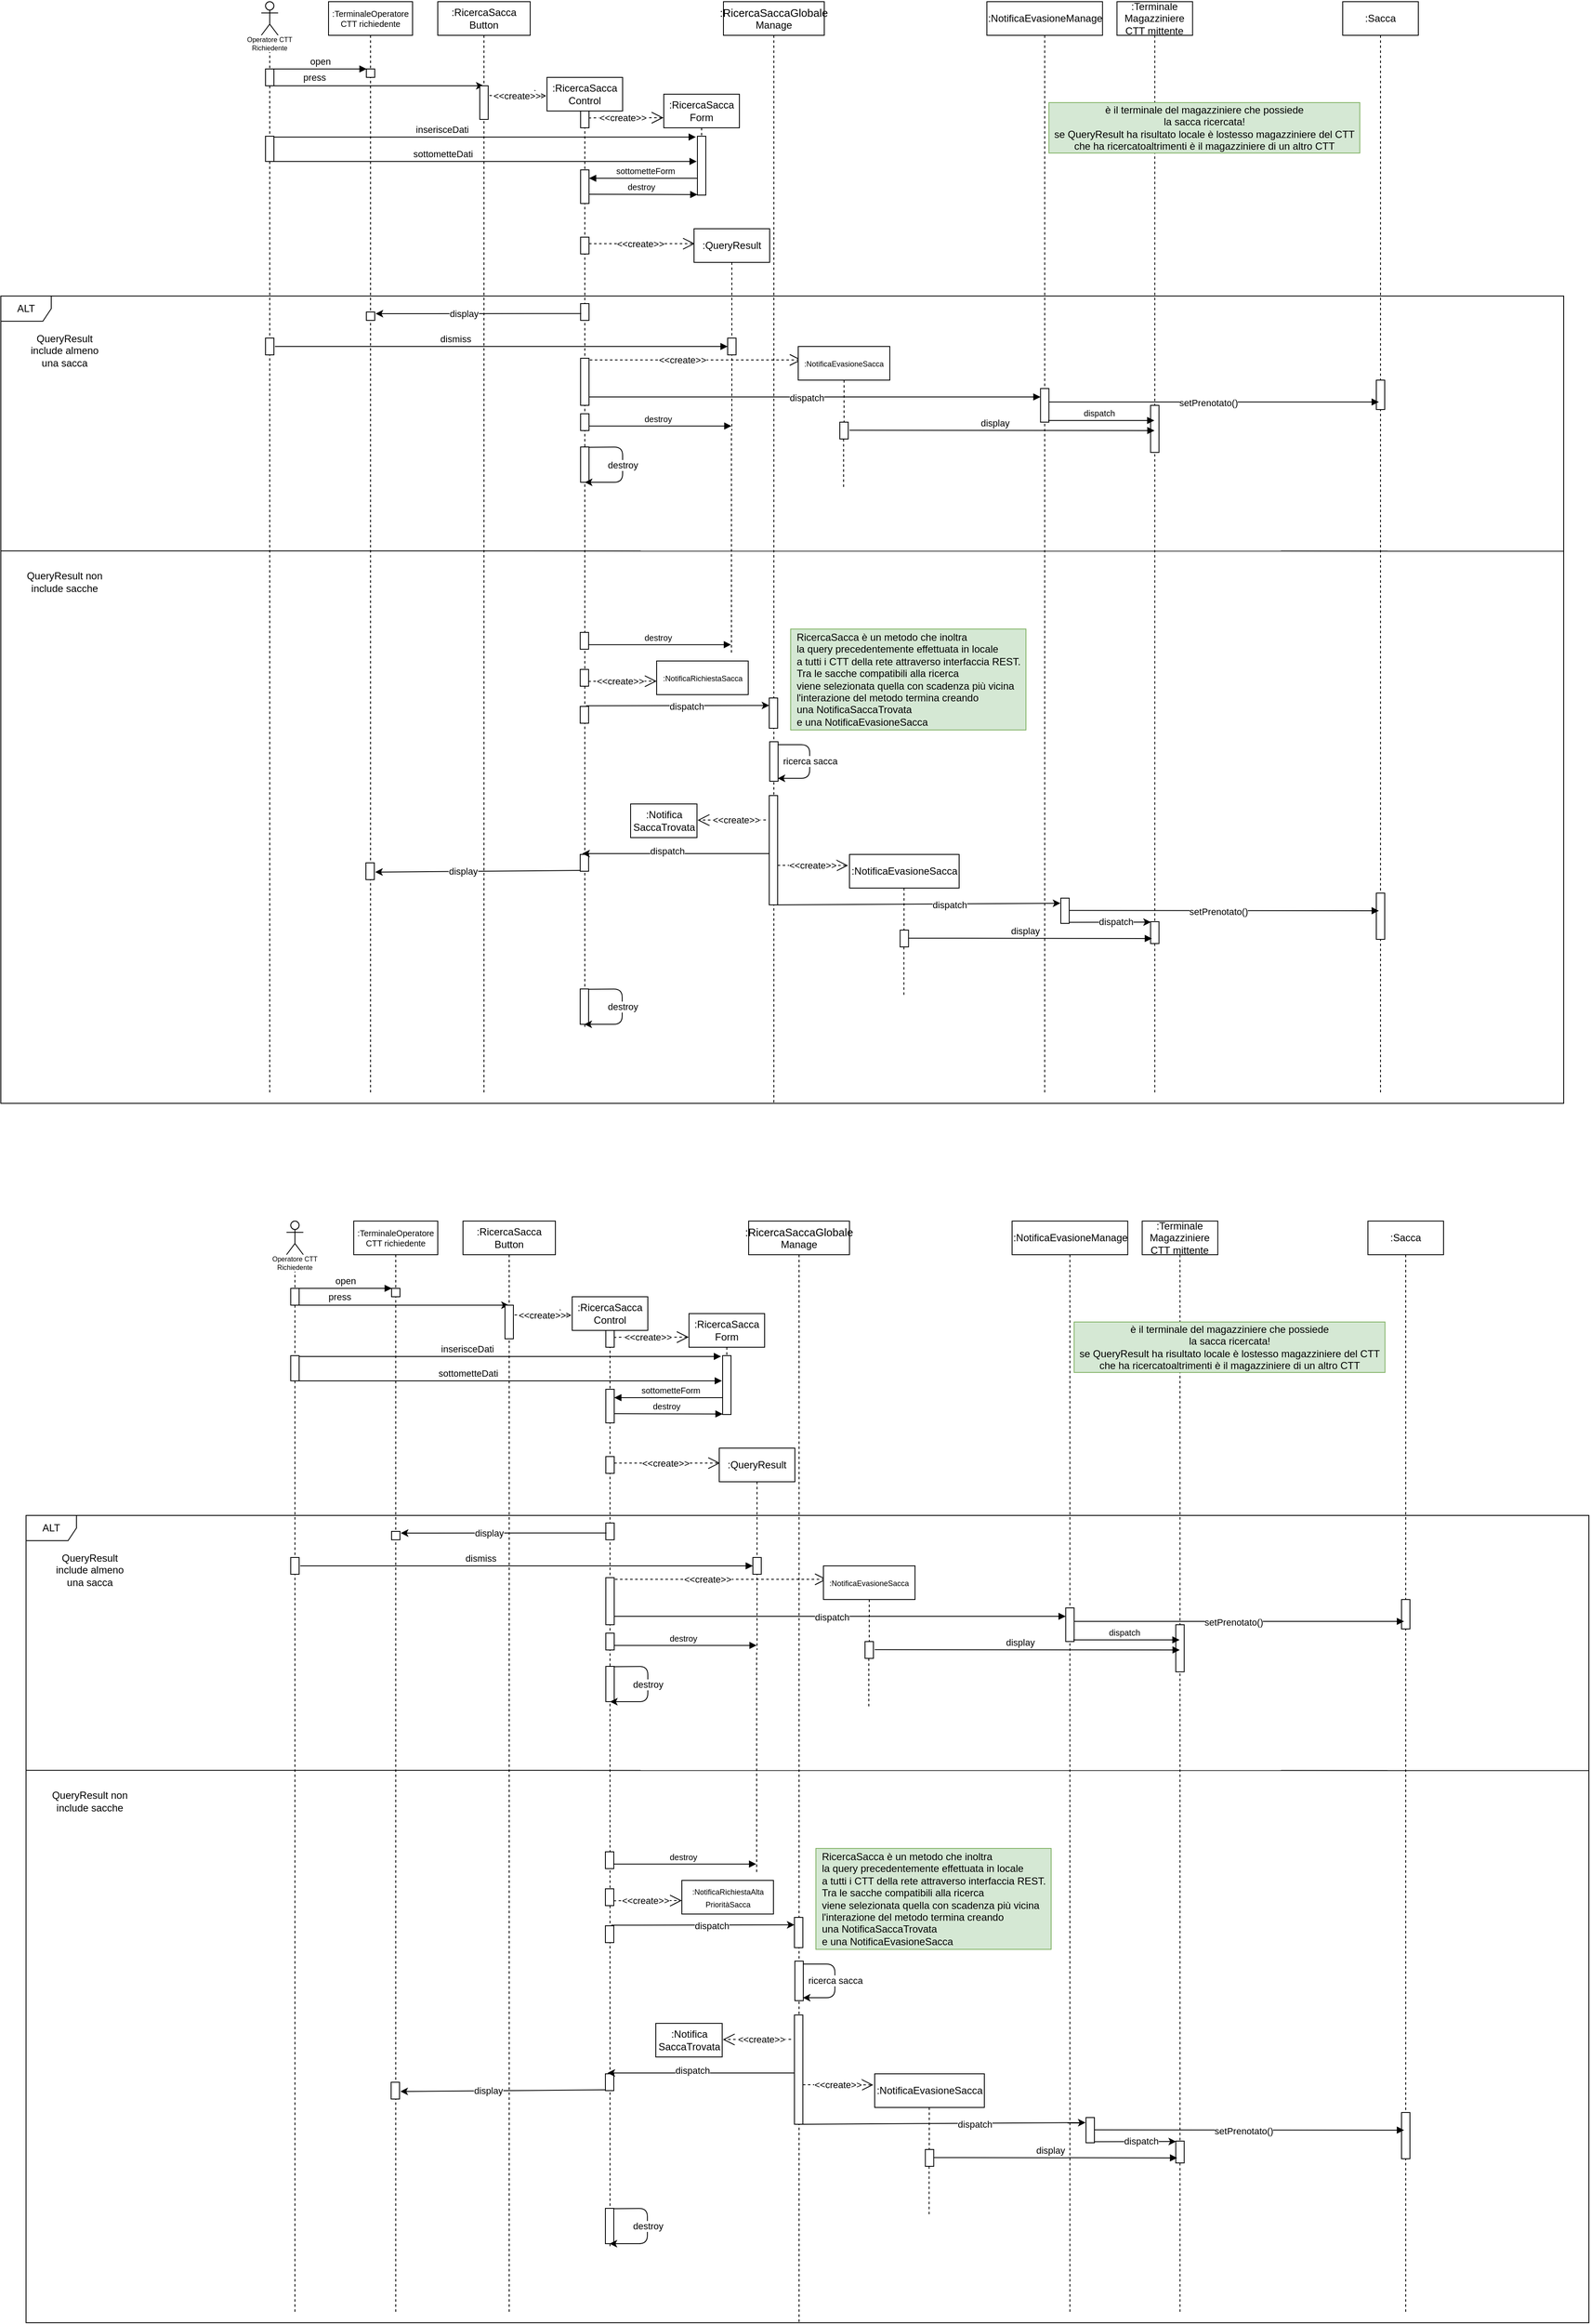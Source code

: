 <mxfile version="14.5.1" type="device"><diagram id="la_4RlHa-sJGRWVag2DE" name="Page-1"><mxGraphModel dx="1732" dy="705" grid="1" gridSize="10" guides="1" tooltips="1" connect="1" arrows="1" fold="1" page="1" pageScale="1" pageWidth="827" pageHeight="1169" background="none" math="0" shadow="0"><root><mxCell id="sdF8RjJ12yuLuMj45w0r-0"/><mxCell id="sdF8RjJ12yuLuMj45w0r-1" parent="sdF8RjJ12yuLuMj45w0r-0"/><mxCell id="sdF8RjJ12yuLuMj45w0r-4" value="ALT" style="shape=umlFrame;whiteSpace=wrap;html=1;" parent="sdF8RjJ12yuLuMj45w0r-1" vertex="1"><mxGeometry x="-770" y="370" width="1860" height="960" as="geometry"/></mxCell><mxCell id="jL1cxhij8YS9wNFXxhRY-1" value="&amp;lt;&amp;lt;create&amp;gt;&amp;gt;" style="endArrow=open;endSize=12;dashed=1;html=1;" parent="sdF8RjJ12yuLuMj45w0r-1" edge="1"><mxGeometry x="-0.105" width="160" relative="1" as="geometry"><mxPoint x="-75.071" y="446" as="sourcePoint"/><mxPoint x="183" y="446" as="targetPoint"/><Array as="points"/><mxPoint x="1" as="offset"/></mxGeometry></mxCell><mxCell id="sdF8RjJ12yuLuMj45w0r-123" value="" style="shape=image;html=1;verticalAlign=top;verticalLabelPosition=bottom;labelBackgroundColor=#ffffff;imageAspect=0;aspect=fixed;image=https://cdn4.iconfinder.com/data/icons/basic-user-interface-elements/700/exit-delete-remove-close-x-128.png;" parent="sdF8RjJ12yuLuMj45w0r-1" vertex="1"><mxGeometry x="91" y="516" width="18" height="18" as="geometry"/></mxCell><mxCell id="sdF8RjJ12yuLuMj45w0r-5" value=":TerminaleOperatore&#10;CTT richiedente" style="shape=umlLifeline;perimeter=lifelinePerimeter;container=1;collapsible=0;recursiveResize=0;rounded=0;shadow=0;strokeWidth=1;fontSize=10;" parent="sdF8RjJ12yuLuMj45w0r-1" vertex="1"><mxGeometry x="-380" y="20" width="100" height="1300" as="geometry"/></mxCell><mxCell id="sdF8RjJ12yuLuMj45w0r-6" value="" style="points=[];perimeter=orthogonalPerimeter;rounded=0;shadow=0;strokeWidth=1;" parent="sdF8RjJ12yuLuMj45w0r-5" vertex="1"><mxGeometry x="45" y="80" width="10" height="10" as="geometry"/></mxCell><mxCell id="sdF8RjJ12yuLuMj45w0r-7" value="" style="points=[];perimeter=orthogonalPerimeter;rounded=0;shadow=0;strokeWidth=1;" parent="sdF8RjJ12yuLuMj45w0r-5" vertex="1"><mxGeometry x="44.5" y="1024" width="10" height="20" as="geometry"/></mxCell><mxCell id="sdF8RjJ12yuLuMj45w0r-8" value="" style="points=[];perimeter=orthogonalPerimeter;rounded=0;shadow=0;strokeWidth=1;" parent="sdF8RjJ12yuLuMj45w0r-5" vertex="1"><mxGeometry x="45" y="369" width="10" height="10" as="geometry"/></mxCell><mxCell id="sdF8RjJ12yuLuMj45w0r-9" value="" style="shape=umlLifeline;participant=umlActor;perimeter=lifelinePerimeter;whiteSpace=wrap;html=1;container=1;collapsible=0;recursiveResize=0;verticalAlign=top;spacingTop=36;outlineConnect=0;size=40;" parent="sdF8RjJ12yuLuMj45w0r-1" vertex="1"><mxGeometry x="-460" y="20" width="20" height="1300" as="geometry"/></mxCell><mxCell id="sdF8RjJ12yuLuMj45w0r-10" value="" style="points=[];perimeter=orthogonalPerimeter;rounded=0;shadow=0;strokeWidth=1;" parent="sdF8RjJ12yuLuMj45w0r-9" vertex="1"><mxGeometry x="5" y="160" width="10" height="30" as="geometry"/></mxCell><mxCell id="sdF8RjJ12yuLuMj45w0r-11" value="" style="points=[];perimeter=orthogonalPerimeter;rounded=0;shadow=0;strokeWidth=1;" parent="sdF8RjJ12yuLuMj45w0r-9" vertex="1"><mxGeometry x="5" y="80" width="10" height="20" as="geometry"/></mxCell><mxCell id="sdF8RjJ12yuLuMj45w0r-111" value="" style="points=[];perimeter=orthogonalPerimeter;rounded=0;shadow=0;strokeWidth=1;" parent="sdF8RjJ12yuLuMj45w0r-9" vertex="1"><mxGeometry x="5" y="400" width="10" height="20" as="geometry"/></mxCell><mxCell id="sdF8RjJ12yuLuMj45w0r-13" value="" style="endArrow=classic;html=1;" parent="sdF8RjJ12yuLuMj45w0r-1" target="sdF8RjJ12yuLuMj45w0r-16" edge="1"><mxGeometry width="50" height="50" relative="1" as="geometry"><mxPoint x="-445" y="120.0" as="sourcePoint"/><mxPoint x="-200" y="141" as="targetPoint"/><Array as="points"><mxPoint x="-260" y="120"/></Array></mxGeometry></mxCell><mxCell id="sdF8RjJ12yuLuMj45w0r-14" value="press" style="edgeLabel;html=1;align=center;verticalAlign=middle;resizable=0;points=[];" parent="sdF8RjJ12yuLuMj45w0r-13" vertex="1" connectable="0"><mxGeometry x="-0.398" y="-2" relative="1" as="geometry"><mxPoint x="-27" y="-12" as="offset"/></mxGeometry></mxCell><mxCell id="sdF8RjJ12yuLuMj45w0r-15" value="open" style="html=1;verticalAlign=bottom;endArrow=block;exitX=1.016;exitY=0;exitDx=0;exitDy=0;exitPerimeter=0;entryX=0.03;entryY=0;entryDx=0;entryDy=0;entryPerimeter=0;" parent="sdF8RjJ12yuLuMj45w0r-1" edge="1"><mxGeometry width="80" relative="1" as="geometry"><mxPoint x="-444.84" y="100.0" as="sourcePoint"/><mxPoint x="-334.7" y="100.0" as="targetPoint"/></mxGeometry></mxCell><mxCell id="sdF8RjJ12yuLuMj45w0r-16" value="&lt;div&gt;&lt;/div&gt;&lt;span style=&quot;line-height: 107%&quot;&gt;&lt;font style=&quot;font-size: 12px&quot;&gt;&lt;font style=&quot;font-size: 12px&quot;&gt;:RicercaSacca&lt;/font&gt;&lt;/font&gt;&lt;/span&gt;&lt;div&gt;&lt;font style=&quot;font-size: 12px&quot;&gt;Button&lt;/font&gt;&lt;/div&gt;" style="shape=umlLifeline;perimeter=lifelinePerimeter;whiteSpace=wrap;html=1;container=1;collapsible=0;recursiveResize=0;outlineConnect=0;fillColor=#ffffff;" parent="sdF8RjJ12yuLuMj45w0r-1" vertex="1"><mxGeometry x="-250" y="20" width="110" height="1300" as="geometry"/></mxCell><mxCell id="sdF8RjJ12yuLuMj45w0r-17" value="" style="points=[];perimeter=orthogonalPerimeter;rounded=0;shadow=0;strokeWidth=1;" parent="sdF8RjJ12yuLuMj45w0r-16" vertex="1"><mxGeometry x="50" y="100" width="10" height="40" as="geometry"/></mxCell><mxCell id="sdF8RjJ12yuLuMj45w0r-18" value="&amp;lt;&amp;lt;create&amp;gt;&amp;gt;" style="endArrow=open;endSize=12;dashed=1;html=1;exitX=1.14;exitY=0.29;exitDx=0;exitDy=0;exitPerimeter=0;" parent="sdF8RjJ12yuLuMj45w0r-1" source="sdF8RjJ12yuLuMj45w0r-17" edge="1"><mxGeometry x="-0.036" width="160" relative="1" as="geometry"><mxPoint x="-170" y="220" as="sourcePoint"/><mxPoint x="-121" y="132.0" as="targetPoint"/><Array as="points"/><mxPoint as="offset"/></mxGeometry></mxCell><mxCell id="sdF8RjJ12yuLuMj45w0r-19" value=":RicercaSacca&lt;br&gt;Control" style="shape=umlLifeline;perimeter=lifelinePerimeter;whiteSpace=wrap;html=1;container=1;collapsible=0;recursiveResize=0;outlineConnect=0;" parent="sdF8RjJ12yuLuMj45w0r-1" vertex="1"><mxGeometry x="-120" y="110" width="90" height="1130" as="geometry"/></mxCell><mxCell id="sdF8RjJ12yuLuMj45w0r-20" value="" style="points=[];perimeter=orthogonalPerimeter;rounded=0;shadow=0;strokeWidth=1;" parent="sdF8RjJ12yuLuMj45w0r-19" vertex="1"><mxGeometry x="40" y="110" width="10" height="40" as="geometry"/></mxCell><mxCell id="sdF8RjJ12yuLuMj45w0r-21" value="" style="points=[];perimeter=orthogonalPerimeter;rounded=0;shadow=0;strokeWidth=1;" parent="sdF8RjJ12yuLuMj45w0r-19" vertex="1"><mxGeometry x="40" y="40" width="10" height="20" as="geometry"/></mxCell><mxCell id="sdF8RjJ12yuLuMj45w0r-22" value="" style="points=[];perimeter=orthogonalPerimeter;rounded=0;shadow=0;strokeWidth=1;" parent="sdF8RjJ12yuLuMj45w0r-19" vertex="1"><mxGeometry x="39.5" y="704" width="10" height="20" as="geometry"/></mxCell><mxCell id="sdF8RjJ12yuLuMj45w0r-23" value="" style="points=[];perimeter=orthogonalPerimeter;rounded=0;shadow=0;strokeWidth=1;" parent="sdF8RjJ12yuLuMj45w0r-19" vertex="1"><mxGeometry x="39.5" y="748" width="10" height="20" as="geometry"/></mxCell><mxCell id="sdF8RjJ12yuLuMj45w0r-24" value="" style="points=[];perimeter=orthogonalPerimeter;rounded=0;shadow=0;strokeWidth=1;" parent="sdF8RjJ12yuLuMj45w0r-19" vertex="1"><mxGeometry x="39.5" y="924" width="10" height="20" as="geometry"/></mxCell><mxCell id="sdF8RjJ12yuLuMj45w0r-25" value="" style="points=[];perimeter=orthogonalPerimeter;rounded=0;shadow=0;strokeWidth=1;" parent="sdF8RjJ12yuLuMj45w0r-19" vertex="1"><mxGeometry x="39.5" y="1084" width="10" height="42" as="geometry"/></mxCell><mxCell id="sdF8RjJ12yuLuMj45w0r-26" value="" style="endArrow=classic;html=1;exitX=1.016;exitY=0.008;exitDx=0;exitDy=0;exitPerimeter=0;" parent="sdF8RjJ12yuLuMj45w0r-19" source="sdF8RjJ12yuLuMj45w0r-25" edge="1"><mxGeometry x="507.31" y="-435" width="50" height="50" as="geometry"><mxPoint x="51.31" y="1086" as="sourcePoint"/><mxPoint x="44.5" y="1126" as="targetPoint"/><Array as="points"><mxPoint x="89.5" y="1084"/><mxPoint x="89.5" y="1126"/></Array></mxGeometry></mxCell><mxCell id="sdF8RjJ12yuLuMj45w0r-27" value="destroy" style="edgeLabel;html=1;align=center;verticalAlign=middle;resizable=0;points=[];" parent="sdF8RjJ12yuLuMj45w0r-26" vertex="1" connectable="0"><mxGeometry x="0.154" y="-3" relative="1" as="geometry"><mxPoint x="3" y="-12.16" as="offset"/></mxGeometry></mxCell><mxCell id="sdF8RjJ12yuLuMj45w0r-28" value="" style="shape=image;html=1;verticalAlign=top;verticalLabelPosition=bottom;labelBackgroundColor=#ffffff;imageAspect=0;aspect=fixed;image=https://cdn4.iconfinder.com/data/icons/basic-user-interface-elements/700/exit-delete-remove-close-x-128.png;" parent="sdF8RjJ12yuLuMj45w0r-19" vertex="1"><mxGeometry x="35.5" y="1117" width="18" height="18" as="geometry"/></mxCell><mxCell id="sdF8RjJ12yuLuMj45w0r-29" value="" style="points=[];perimeter=orthogonalPerimeter;rounded=0;shadow=0;strokeWidth=1;" parent="sdF8RjJ12yuLuMj45w0r-19" vertex="1"><mxGeometry x="40" y="269" width="10" height="20" as="geometry"/></mxCell><mxCell id="sdF8RjJ12yuLuMj45w0r-115" value="" style="points=[];perimeter=orthogonalPerimeter;rounded=0;shadow=0;strokeWidth=1;" parent="sdF8RjJ12yuLuMj45w0r-19" vertex="1"><mxGeometry x="40" y="400" width="10" height="20" as="geometry"/></mxCell><mxCell id="sdF8RjJ12yuLuMj45w0r-113" value="" style="points=[];perimeter=orthogonalPerimeter;rounded=0;shadow=0;strokeWidth=1;" parent="sdF8RjJ12yuLuMj45w0r-19" vertex="1"><mxGeometry x="40" y="190" width="10" height="20" as="geometry"/></mxCell><mxCell id="sdF8RjJ12yuLuMj45w0r-133" value="" style="points=[];perimeter=orthogonalPerimeter;rounded=0;shadow=0;strokeWidth=1;" parent="sdF8RjJ12yuLuMj45w0r-19" vertex="1"><mxGeometry x="40" y="334" width="10" height="56" as="geometry"/></mxCell><mxCell id="sdF8RjJ12yuLuMj45w0r-30" value="Operatore CTT&#10;Richiedente" style="text;align=center;fontStyle=0;verticalAlign=middle;spacingLeft=3;spacingRight=3;strokeColor=none;rotatable=0;points=[[0,0.5],[1,0.5]];portConstraint=eastwest;fillColor=#ffffff;fontSize=8;" parent="sdF8RjJ12yuLuMj45w0r-1" vertex="1"><mxGeometry x="-490" y="60" width="80" height="20" as="geometry"/></mxCell><mxCell id="sdF8RjJ12yuLuMj45w0r-31" value=":RicercaSacca&lt;br&gt;Form" style="shape=umlLifeline;perimeter=lifelinePerimeter;whiteSpace=wrap;html=1;container=0;collapsible=0;recursiveResize=0;outlineConnect=0;" parent="sdF8RjJ12yuLuMj45w0r-1" vertex="1"><mxGeometry x="19" y="130" width="90" height="120" as="geometry"/></mxCell><mxCell id="sdF8RjJ12yuLuMj45w0r-32" value="&amp;lt;&amp;lt;create&amp;gt;&amp;gt;" style="endArrow=open;endSize=12;dashed=1;html=1;exitX=0.953;exitY=0.41;exitDx=0;exitDy=0;exitPerimeter=0;entryX=-0.004;entryY=0.233;entryDx=0;entryDy=0;entryPerimeter=0;" parent="sdF8RjJ12yuLuMj45w0r-1" source="sdF8RjJ12yuLuMj45w0r-21" target="sdF8RjJ12yuLuMj45w0r-31" edge="1"><mxGeometry x="-0.092" width="160" relative="1" as="geometry"><mxPoint x="-25" y="140" as="sourcePoint"/><mxPoint x="10" y="140" as="targetPoint"/><Array as="points"/><mxPoint as="offset"/></mxGeometry></mxCell><mxCell id="sdF8RjJ12yuLuMj45w0r-33" value="inserisceDati" style="html=1;verticalAlign=bottom;endArrow=block;entryX=-0.186;entryY=0.014;entryDx=0;entryDy=0;entryPerimeter=0;" parent="sdF8RjJ12yuLuMj45w0r-1" target="sdF8RjJ12yuLuMj45w0r-51" edge="1"><mxGeometry x="-0.203" width="80" relative="1" as="geometry"><mxPoint x="-445" y="180.98" as="sourcePoint"/><mxPoint x="80" y="214.99" as="targetPoint"/><Array as="points"/><mxPoint as="offset"/></mxGeometry></mxCell><mxCell id="sdF8RjJ12yuLuMj45w0r-34" value="sottometteDati" style="html=1;verticalAlign=bottom;endArrow=block;entryX=-0.083;entryY=0.428;entryDx=0;entryDy=0;entryPerimeter=0;" parent="sdF8RjJ12yuLuMj45w0r-1" target="sdF8RjJ12yuLuMj45w0r-51" edge="1"><mxGeometry x="-0.203" width="80" relative="1" as="geometry"><mxPoint x="-445" y="209.96" as="sourcePoint"/><mxPoint x="70" y="210" as="targetPoint"/><Array as="points"/><mxPoint as="offset"/></mxGeometry></mxCell><mxCell id="sdF8RjJ12yuLuMj45w0r-35" value="&lt;font style=&quot;font-size: 10px&quot;&gt;sottometteForm&lt;/font&gt;" style="html=1;verticalAlign=bottom;endArrow=block;fontSize=8;exitX=0.1;exitY=0.714;exitDx=0;exitDy=0;exitPerimeter=0;" parent="sdF8RjJ12yuLuMj45w0r-1" source="sdF8RjJ12yuLuMj45w0r-51" edge="1"><mxGeometry x="-0.032" width="80" relative="1" as="geometry"><mxPoint x="40" y="230" as="sourcePoint"/><mxPoint x="-70" y="230.0" as="targetPoint"/><Array as="points"/><mxPoint as="offset"/></mxGeometry></mxCell><mxCell id="sdF8RjJ12yuLuMj45w0r-36" value="&lt;font style=&quot;font-size: 10px&quot;&gt;destroy&lt;/font&gt;" style="html=1;verticalAlign=bottom;endArrow=block;fontSize=8;entryX=0;entryY=0.991;entryDx=0;entryDy=0;entryPerimeter=0;" parent="sdF8RjJ12yuLuMj45w0r-1" target="sdF8RjJ12yuLuMj45w0r-51" edge="1"><mxGeometry x="-0.032" width="80" relative="1" as="geometry"><mxPoint x="-70" y="249" as="sourcePoint"/><mxPoint x="30" y="249" as="targetPoint"/><Array as="points"/><mxPoint as="offset"/></mxGeometry></mxCell><mxCell id="sdF8RjJ12yuLuMj45w0r-37" value="&amp;lt;&amp;lt;create&amp;gt;&amp;gt;" style="endArrow=open;endSize=12;dashed=1;html=1;entryX=0.011;entryY=0.074;entryDx=0;entryDy=0;entryPerimeter=0;" parent="sdF8RjJ12yuLuMj45w0r-1" source="sdF8RjJ12yuLuMj45w0r-113" target="sdF8RjJ12yuLuMj45w0r-44" edge="1"><mxGeometry x="-0.036" width="160" relative="1" as="geometry"><mxPoint x="-61" y="276" as="sourcePoint"/><mxPoint x="50" y="310" as="targetPoint"/><Array as="points"/><mxPoint as="offset"/></mxGeometry></mxCell><mxCell id="sdF8RjJ12yuLuMj45w0r-38" value="&lt;font style=&quot;font-size: 12px&quot;&gt;QueryResult non include sacche&lt;/font&gt;" style="text;html=1;align=center;verticalAlign=middle;whiteSpace=wrap;rounded=0;fillColor=#ffffff;" parent="sdF8RjJ12yuLuMj45w0r-1" vertex="1"><mxGeometry x="-744.12" y="690" width="100" height="40" as="geometry"/></mxCell><mxCell id="sdF8RjJ12yuLuMj45w0r-39" value="&lt;div&gt;&lt;/div&gt;&lt;font style=&quot;font-size: 13px&quot;&gt;:&lt;font face=&quot;calibri, sans-serif&quot; style=&quot;font-size: 13px&quot;&gt;RicercaSaccaGlobale&lt;/font&gt;&lt;/font&gt;&lt;div&gt;&lt;font style=&quot;font-size: 12px&quot;&gt;Manage&lt;/font&gt;&lt;/div&gt;" style="shape=umlLifeline;perimeter=lifelinePerimeter;whiteSpace=wrap;html=1;container=0;collapsible=0;recursiveResize=0;outlineConnect=0;" parent="sdF8RjJ12yuLuMj45w0r-1" vertex="1"><mxGeometry x="90" y="20" width="120" height="1310" as="geometry"/></mxCell><mxCell id="sdF8RjJ12yuLuMj45w0r-40" value="&lt;font style=&quot;font-size: 12px&quot;&gt;QueryResult include almeno una sacca&lt;/font&gt;" style="text;html=1;align=center;verticalAlign=middle;whiteSpace=wrap;rounded=0;fillColor=#ffffff;" parent="sdF8RjJ12yuLuMj45w0r-1" vertex="1"><mxGeometry x="-746" y="410" width="103.75" height="50" as="geometry"/></mxCell><mxCell id="sdF8RjJ12yuLuMj45w0r-41" value="&amp;lt;&amp;lt;create&amp;gt;&amp;gt;" style="endArrow=open;endSize=12;dashed=1;html=1;exitX=0.974;exitY=0.71;exitDx=0;exitDy=0;exitPerimeter=0;" parent="sdF8RjJ12yuLuMj45w0r-1" source="sdF8RjJ12yuLuMj45w0r-22" edge="1"><mxGeometry x="-0.105" width="160" relative="1" as="geometry"><mxPoint x="379.5" y="1005" as="sourcePoint"/><mxPoint x="10.5" y="828" as="targetPoint"/><Array as="points"/><mxPoint x="1" as="offset"/></mxGeometry></mxCell><mxCell id="sdF8RjJ12yuLuMj45w0r-42" value="" style="endArrow=classic;html=1;exitX=0.989;exitY=0.681;exitDx=0;exitDy=0;exitPerimeter=0;fontStyle=1;entryX=0.005;entryY=0.246;entryDx=0;entryDy=0;entryPerimeter=0;" parent="sdF8RjJ12yuLuMj45w0r-1" target="sdF8RjJ12yuLuMj45w0r-72" edge="1"><mxGeometry width="50" height="50" relative="1" as="geometry"><mxPoint x="-73.5" y="857.28" as="sourcePoint"/><mxPoint x="149" y="857.28" as="targetPoint"/><Array as="points"/></mxGeometry></mxCell><mxCell id="sdF8RjJ12yuLuMj45w0r-43" value="dispatch" style="edgeLabel;html=1;align=center;verticalAlign=middle;resizable=0;points=[];" parent="sdF8RjJ12yuLuMj45w0r-42" vertex="1" connectable="0"><mxGeometry x="-0.398" y="-2" relative="1" as="geometry"><mxPoint x="54.0" y="-1.28" as="offset"/></mxGeometry></mxCell><mxCell id="sdF8RjJ12yuLuMj45w0r-44" value=":QueryResult" style="shape=umlLifeline;perimeter=lifelinePerimeter;whiteSpace=wrap;html=1;container=1;collapsible=0;recursiveResize=0;outlineConnect=0;fillColor=#ffffff;" parent="sdF8RjJ12yuLuMj45w0r-1" vertex="1"><mxGeometry x="55" y="290" width="90" height="240" as="geometry"/></mxCell><mxCell id="sdF8RjJ12yuLuMj45w0r-112" value="" style="points=[];perimeter=orthogonalPerimeter;rounded=0;shadow=0;strokeWidth=1;" parent="sdF8RjJ12yuLuMj45w0r-44" vertex="1"><mxGeometry x="40" y="130" width="10" height="20" as="geometry"/></mxCell><mxCell id="sdF8RjJ12yuLuMj45w0r-48" value="" style="endArrow=none;html=1;exitX=0;exitY=0.248;exitDx=0;exitDy=0;exitPerimeter=0;entryX=1;entryY=0.316;entryDx=0;entryDy=0;entryPerimeter=0;" parent="sdF8RjJ12yuLuMj45w0r-1" target="sdF8RjJ12yuLuMj45w0r-4" edge="1"><mxGeometry width="50" height="50" relative="1" as="geometry"><mxPoint x="-770" y="673.08" as="sourcePoint"/><mxPoint x="670" y="673" as="targetPoint"/></mxGeometry></mxCell><mxCell id="sdF8RjJ12yuLuMj45w0r-51" value="" style="points=[];perimeter=orthogonalPerimeter;rounded=0;shadow=0;strokeWidth=1;" parent="sdF8RjJ12yuLuMj45w0r-1" vertex="1"><mxGeometry x="59" y="180" width="10" height="70" as="geometry"/></mxCell><mxCell id="sdF8RjJ12yuLuMj45w0r-52" value="" style="shape=image;html=1;verticalAlign=top;verticalLabelPosition=bottom;labelBackgroundColor=#ffffff;imageAspect=0;aspect=fixed;image=https://cdn4.iconfinder.com/data/icons/basic-user-interface-elements/700/exit-delete-remove-close-x-128.png;" parent="sdF8RjJ12yuLuMj45w0r-1" vertex="1"><mxGeometry x="55" y="240" width="18" height="18" as="geometry"/></mxCell><mxCell id="sdF8RjJ12yuLuMj45w0r-53" value=":Terminale Magazziniere&lt;br&gt;CTT mittente" style="shape=umlLifeline;perimeter=lifelinePerimeter;whiteSpace=wrap;html=1;container=1;collapsible=0;recursiveResize=0;outlineConnect=0;fillColor=#ffffff;" parent="sdF8RjJ12yuLuMj45w0r-1" vertex="1"><mxGeometry x="558.34" y="20" width="90" height="1300" as="geometry"/></mxCell><mxCell id="sdF8RjJ12yuLuMj45w0r-54" value="" style="points=[];perimeter=orthogonalPerimeter;rounded=0;shadow=0;strokeWidth=1;" parent="sdF8RjJ12yuLuMj45w0r-53" vertex="1"><mxGeometry x="40" y="1094" width="10" height="26" as="geometry"/></mxCell><mxCell id="jL1cxhij8YS9wNFXxhRY-3" value="" style="points=[];perimeter=orthogonalPerimeter;rounded=0;shadow=0;strokeWidth=1;" parent="sdF8RjJ12yuLuMj45w0r-53" vertex="1"><mxGeometry x="40" y="480" width="10" height="56" as="geometry"/></mxCell><mxCell id="sdF8RjJ12yuLuMj45w0r-57" value="" style="endArrow=classic;html=1;entryX=1.004;entryY=1.001;entryDx=0;entryDy=0;entryPerimeter=0;" parent="sdF8RjJ12yuLuMj45w0r-1" edge="1"><mxGeometry width="50" height="50" relative="1" as="geometry"><mxPoint x="154.65" y="903.46" as="sourcePoint"/><mxPoint x="154.5" y="943.55" as="targetPoint"/><Array as="points"><mxPoint x="192.65" y="903.46"/><mxPoint x="192.65" y="943.46"/></Array></mxGeometry></mxCell><mxCell id="sdF8RjJ12yuLuMj45w0r-58" value="ricerca sacca" style="edgeLabel;html=1;align=center;verticalAlign=middle;resizable=0;points=[];" parent="sdF8RjJ12yuLuMj45w0r-57" vertex="1" connectable="0"><mxGeometry x="0.154" y="-3" relative="1" as="geometry"><mxPoint x="2.85" y="-9.44" as="offset"/></mxGeometry></mxCell><mxCell id="sdF8RjJ12yuLuMj45w0r-59" value="" style="points=[];perimeter=orthogonalPerimeter;rounded=0;shadow=0;strokeWidth=1;" parent="sdF8RjJ12yuLuMj45w0r-1" vertex="1"><mxGeometry x="145" y="900" width="10" height="47" as="geometry"/></mxCell><mxCell id="sdF8RjJ12yuLuMj45w0r-65" value="" style="points=[];perimeter=orthogonalPerimeter;rounded=0;shadow=0;strokeWidth=1;" parent="sdF8RjJ12yuLuMj45w0r-1" vertex="1"><mxGeometry x="144.5" y="964" width="10" height="130" as="geometry"/></mxCell><mxCell id="sdF8RjJ12yuLuMj45w0r-66" value="" style="endArrow=classic;html=1;entryX=0.033;entryY=0.02;entryDx=0;entryDy=0;entryPerimeter=0;exitX=0.764;exitY=0.957;exitDx=0;exitDy=0;exitPerimeter=0;" parent="sdF8RjJ12yuLuMj45w0r-1" source="sdF8RjJ12yuLuMj45w0r-86" target="sdF8RjJ12yuLuMj45w0r-54" edge="1"><mxGeometry width="50" height="50" relative="1" as="geometry"><mxPoint x="525.84" y="1151" as="sourcePoint"/><mxPoint x="650.84" y="1179" as="targetPoint"/><Array as="points"/></mxGeometry></mxCell><mxCell id="sdF8RjJ12yuLuMj45w0r-67" value="dispatch" style="edgeLabel;html=1;align=center;verticalAlign=middle;resizable=0;points=[];" parent="sdF8RjJ12yuLuMj45w0r-66" vertex="1" connectable="0"><mxGeometry x="-0.398" y="-2" relative="1" as="geometry"><mxPoint x="27.36" y="-3.14" as="offset"/></mxGeometry></mxCell><mxCell id="sdF8RjJ12yuLuMj45w0r-69" value="&lt;font style=&quot;font-size: 9px&quot;&gt;:NotificaRichiestaSacca&lt;/font&gt;" style="shape=umlLifeline;perimeter=lifelinePerimeter;whiteSpace=wrap;html=1;container=0;collapsible=0;recursiveResize=0;outlineConnect=0;fillColor=#ffffff;" parent="sdF8RjJ12yuLuMj45w0r-1" vertex="1"><mxGeometry x="10.5" y="804" width="109" height="40" as="geometry"/></mxCell><mxCell id="sdF8RjJ12yuLuMj45w0r-72" value="" style="points=[];perimeter=orthogonalPerimeter;rounded=0;shadow=0;strokeWidth=1;" parent="sdF8RjJ12yuLuMj45w0r-1" vertex="1"><mxGeometry x="144.5" y="848" width="10" height="36" as="geometry"/></mxCell><mxCell id="sdF8RjJ12yuLuMj45w0r-75" value=":Notifica SaccaTrovata" style="shape=umlLifeline;perimeter=lifelinePerimeter;whiteSpace=wrap;html=1;container=0;collapsible=0;recursiveResize=0;outlineConnect=0;fillColor=#ffffff;" parent="sdF8RjJ12yuLuMj45w0r-1" vertex="1"><mxGeometry x="-20.5" y="974" width="79" height="40" as="geometry"/></mxCell><mxCell id="sdF8RjJ12yuLuMj45w0r-76" value="&amp;lt;&amp;lt;create&amp;gt;&amp;gt;" style="endArrow=open;endSize=12;dashed=1;html=1;exitX=0.974;exitY=0.71;exitDx=0;exitDy=0;exitPerimeter=0;" parent="sdF8RjJ12yuLuMj45w0r-1" edge="1"><mxGeometry x="-0.105" width="160" relative="1" as="geometry"><mxPoint x="140.5" y="993" as="sourcePoint"/><mxPoint x="59.24" y="993.2" as="targetPoint"/><Array as="points"/><mxPoint x="1" as="offset"/></mxGeometry></mxCell><mxCell id="sdF8RjJ12yuLuMj45w0r-77" value="" style="endArrow=classic;html=1;exitX=0.989;exitY=0.681;exitDx=0;exitDy=0;exitPerimeter=0;fontStyle=1" parent="sdF8RjJ12yuLuMj45w0r-1" edge="1"><mxGeometry width="50" height="50" relative="1" as="geometry"><mxPoint x="144.5" y="1033" as="sourcePoint"/><mxPoint x="-78" y="1033" as="targetPoint"/><Array as="points"/></mxGeometry></mxCell><mxCell id="sdF8RjJ12yuLuMj45w0r-78" value="dispatch" style="edgeLabel;html=1;align=center;verticalAlign=middle;resizable=0;points=[];" parent="sdF8RjJ12yuLuMj45w0r-77" vertex="1" connectable="0"><mxGeometry x="-0.398" y="-2" relative="1" as="geometry"><mxPoint x="-54.75" y="-1.28" as="offset"/></mxGeometry></mxCell><mxCell id="sdF8RjJ12yuLuMj45w0r-79" value="" style="endArrow=classic;html=1;exitX=0.989;exitY=0.681;exitDx=0;exitDy=0;exitPerimeter=0;fontStyle=1;" parent="sdF8RjJ12yuLuMj45w0r-1" edge="1"><mxGeometry width="50" height="50" relative="1" as="geometry"><mxPoint x="-80.5" y="1053" as="sourcePoint"/><mxPoint x="-324.5" y="1055" as="targetPoint"/><Array as="points"/></mxGeometry></mxCell><mxCell id="sdF8RjJ12yuLuMj45w0r-80" value="display" style="edgeLabel;html=1;align=center;verticalAlign=middle;resizable=0;points=[];" parent="sdF8RjJ12yuLuMj45w0r-79" vertex="1" connectable="0"><mxGeometry x="-0.398" y="-2" relative="1" as="geometry"><mxPoint x="-66.0" y="1.82" as="offset"/></mxGeometry></mxCell><mxCell id="sdF8RjJ12yuLuMj45w0r-81" value=":NotificaEvasioneSacca" style="shape=umlLifeline;perimeter=lifelinePerimeter;whiteSpace=wrap;html=1;container=0;collapsible=0;recursiveResize=0;outlineConnect=0;fillColor=#ffffff;" parent="sdF8RjJ12yuLuMj45w0r-1" vertex="1"><mxGeometry x="240" y="1034" width="130.5" height="40" as="geometry"/></mxCell><mxCell id="sdF8RjJ12yuLuMj45w0r-82" value=":NotificaEvasioneManage" style="shape=umlLifeline;perimeter=lifelinePerimeter;whiteSpace=wrap;html=1;container=0;collapsible=0;recursiveResize=0;outlineConnect=0;fillColor=#ffffff;" parent="sdF8RjJ12yuLuMj45w0r-1" vertex="1"><mxGeometry x="403.51" y="20" width="137.66" height="1300" as="geometry"/></mxCell><mxCell id="sdF8RjJ12yuLuMj45w0r-83" value="" style="endArrow=classic;html=1;fontStyle=1;exitX=1.039;exitY=1;exitDx=0;exitDy=0;exitPerimeter=0;entryX=-0.052;entryY=0.202;entryDx=0;entryDy=0;entryPerimeter=0;" parent="sdF8RjJ12yuLuMj45w0r-1" source="sdF8RjJ12yuLuMj45w0r-65" target="sdF8RjJ12yuLuMj45w0r-86" edge="1"><mxGeometry width="50" height="50" relative="1" as="geometry"><mxPoint x="169.5" y="1033" as="sourcePoint"/><mxPoint x="496" y="1034" as="targetPoint"/><Array as="points"/></mxGeometry></mxCell><mxCell id="sdF8RjJ12yuLuMj45w0r-84" value="dispatch" style="edgeLabel;html=1;align=center;verticalAlign=middle;resizable=0;points=[];" parent="sdF8RjJ12yuLuMj45w0r-83" vertex="1" connectable="0"><mxGeometry x="-0.398" y="-2" relative="1" as="geometry"><mxPoint x="103.22" y="-1.41" as="offset"/></mxGeometry></mxCell><mxCell id="sdF8RjJ12yuLuMj45w0r-85" value="&amp;lt;&amp;lt;create&amp;gt;&amp;gt;" style="endArrow=open;endSize=12;dashed=1;html=1;entryX=-0.013;entryY=0.33;entryDx=0;entryDy=0;entryPerimeter=0;" parent="sdF8RjJ12yuLuMj45w0r-1" target="sdF8RjJ12yuLuMj45w0r-81" edge="1"><mxGeometry x="-0.009" width="160" relative="1" as="geometry"><mxPoint x="154.5" y="1047" as="sourcePoint"/><mxPoint x="209.5" y="994" as="targetPoint"/><Array as="points"/><mxPoint as="offset"/></mxGeometry></mxCell><mxCell id="sdF8RjJ12yuLuMj45w0r-86" value="" style="points=[];perimeter=orthogonalPerimeter;rounded=0;shadow=0;strokeWidth=1;" parent="sdF8RjJ12yuLuMj45w0r-1" vertex="1"><mxGeometry x="491.5" y="1086" width="10" height="30" as="geometry"/></mxCell><mxCell id="sdF8RjJ12yuLuMj45w0r-109" value="" style="endArrow=classic;html=1;fontStyle=1;exitX=0.072;exitY=0.592;exitDx=0;exitDy=0;exitPerimeter=0;" parent="sdF8RjJ12yuLuMj45w0r-1" source="sdF8RjJ12yuLuMj45w0r-29" edge="1"><mxGeometry width="50" height="50" relative="1" as="geometry"><mxPoint x="-82" y="391" as="sourcePoint"/><mxPoint x="-324" y="391" as="targetPoint"/><Array as="points"/></mxGeometry></mxCell><mxCell id="sdF8RjJ12yuLuMj45w0r-110" value="display" style="edgeLabel;html=1;align=center;verticalAlign=middle;resizable=0;points=[];" parent="sdF8RjJ12yuLuMj45w0r-109" vertex="1" connectable="0"><mxGeometry x="-0.398" y="-2" relative="1" as="geometry"><mxPoint x="-66.0" y="1.82" as="offset"/></mxGeometry></mxCell><mxCell id="sdF8RjJ12yuLuMj45w0r-125" value="&lt;font style=&quot;font-size: 10px&quot;&gt;destroy&lt;/font&gt;" style="html=1;verticalAlign=bottom;endArrow=block;fontSize=8;" parent="sdF8RjJ12yuLuMj45w0r-1" target="sdF8RjJ12yuLuMj45w0r-44" edge="1"><mxGeometry x="-0.032" width="80" relative="1" as="geometry"><mxPoint x="-70" y="524.58" as="sourcePoint"/><mxPoint x="59" y="524.95" as="targetPoint"/><Array as="points"/><mxPoint as="offset"/></mxGeometry></mxCell><mxCell id="sdF8RjJ12yuLuMj45w0r-126" value="dismiss" style="html=1;verticalAlign=bottom;endArrow=block;" parent="sdF8RjJ12yuLuMj45w0r-1" target="sdF8RjJ12yuLuMj45w0r-112" edge="1"><mxGeometry x="-0.203" width="80" relative="1" as="geometry"><mxPoint x="-443.75" y="430" as="sourcePoint"/><mxPoint x="58.39" y="430" as="targetPoint"/><Array as="points"/><mxPoint as="offset"/></mxGeometry></mxCell><mxCell id="sdF8RjJ12yuLuMj45w0r-127" value="" style="endArrow=none;dashed=1;html=1;exitX=0.5;exitY=1;exitDx=0;exitDy=0;" parent="sdF8RjJ12yuLuMj45w0r-1" source="sdF8RjJ12yuLuMj45w0r-128" target="sdF8RjJ12yuLuMj45w0r-44" edge="1"><mxGeometry width="50" height="50" relative="1" as="geometry"><mxPoint x="100" y="636" as="sourcePoint"/><mxPoint x="100" y="596" as="targetPoint"/></mxGeometry></mxCell><mxCell id="sdF8RjJ12yuLuMj45w0r-128" value="" style="shape=image;html=1;verticalAlign=top;verticalLabelPosition=bottom;labelBackgroundColor=#ffffff;imageAspect=0;aspect=fixed;image=https://cdn4.iconfinder.com/data/icons/basic-user-interface-elements/700/exit-delete-remove-close-x-128.png;" parent="sdF8RjJ12yuLuMj45w0r-1" vertex="1"><mxGeometry x="90.5" y="776" width="18" height="18" as="geometry"/></mxCell><mxCell id="sdF8RjJ12yuLuMj45w0r-129" value="" style="points=[];perimeter=orthogonalPerimeter;rounded=0;shadow=0;strokeWidth=1;" parent="sdF8RjJ12yuLuMj45w0r-1" vertex="1"><mxGeometry x="-80.5" y="770" width="10" height="20" as="geometry"/></mxCell><mxCell id="sdF8RjJ12yuLuMj45w0r-130" value="&lt;font style=&quot;font-size: 10px&quot;&gt;destroy&lt;/font&gt;" style="html=1;verticalAlign=bottom;endArrow=block;fontSize=8;" parent="sdF8RjJ12yuLuMj45w0r-1" edge="1"><mxGeometry x="-0.032" width="80" relative="1" as="geometry"><mxPoint x="-70.5" y="784.58" as="sourcePoint"/><mxPoint x="99" y="784.58" as="targetPoint"/><Array as="points"/><mxPoint as="offset"/></mxGeometry></mxCell><mxCell id="1u3ZIuqCtrJsCmRdIFKj-13" value="" style="points=[];perimeter=orthogonalPerimeter;rounded=0;shadow=0;strokeWidth=1;" parent="sdF8RjJ12yuLuMj45w0r-1" vertex="1"><mxGeometry x="-80" y="549.5" width="10" height="42" as="geometry"/></mxCell><mxCell id="1u3ZIuqCtrJsCmRdIFKj-14" value="" style="endArrow=classic;html=1;exitX=1.016;exitY=0.008;exitDx=0;exitDy=0;exitPerimeter=0;" parent="sdF8RjJ12yuLuMj45w0r-1" source="1u3ZIuqCtrJsCmRdIFKj-13" edge="1"><mxGeometry x="-562.19" y="-1409.5" width="50" height="50" as="geometry"><mxPoint x="-1018.19" y="111.5" as="sourcePoint"/><mxPoint x="-75" y="591.5" as="targetPoint"/><Array as="points"><mxPoint x="-30" y="549.5"/><mxPoint x="-30.0" y="591.5"/></Array></mxGeometry></mxCell><mxCell id="1u3ZIuqCtrJsCmRdIFKj-15" value="destroy" style="edgeLabel;html=1;align=center;verticalAlign=middle;resizable=0;points=[];" parent="1u3ZIuqCtrJsCmRdIFKj-14" vertex="1" connectable="0"><mxGeometry x="0.154" y="-3" relative="1" as="geometry"><mxPoint x="3" y="-12.16" as="offset"/></mxGeometry></mxCell><mxCell id="1u3ZIuqCtrJsCmRdIFKj-16" value="" style="shape=image;html=1;verticalAlign=top;verticalLabelPosition=bottom;labelBackgroundColor=#ffffff;imageAspect=0;aspect=fixed;image=https://cdn4.iconfinder.com/data/icons/basic-user-interface-elements/700/exit-delete-remove-close-x-128.png;" parent="sdF8RjJ12yuLuMj45w0r-1" vertex="1"><mxGeometry x="-84" y="582.5" width="18" height="18" as="geometry"/></mxCell><mxCell id="jL1cxhij8YS9wNFXxhRY-2" value="&lt;font style=&quot;font-size: 9px&quot;&gt;:NotificaEvasioneSacca&lt;/font&gt;" style="shape=umlLifeline;perimeter=lifelinePerimeter;whiteSpace=wrap;html=1;container=0;collapsible=0;recursiveResize=0;outlineConnect=0;fillColor=#ffffff;" parent="sdF8RjJ12yuLuMj45w0r-1" vertex="1"><mxGeometry x="179" y="430" width="109" height="40" as="geometry"/></mxCell><mxCell id="jL1cxhij8YS9wNFXxhRY-4" value="dispatch" style="html=1;verticalAlign=bottom;endArrow=block;" parent="sdF8RjJ12yuLuMj45w0r-1" target="jL1cxhij8YS9wNFXxhRY-6" edge="1"><mxGeometry x="-0.036" y="-10" width="80" relative="1" as="geometry"><mxPoint x="-70.5" y="490.0" as="sourcePoint"/><mxPoint x="640" y="490" as="targetPoint"/><Array as="points"/><mxPoint as="offset"/></mxGeometry></mxCell><mxCell id="jL1cxhij8YS9wNFXxhRY-6" value="" style="points=[];perimeter=orthogonalPerimeter;rounded=0;shadow=0;strokeWidth=1;" parent="sdF8RjJ12yuLuMj45w0r-1" vertex="1"><mxGeometry x="467.34" y="480" width="10" height="40" as="geometry"/></mxCell><mxCell id="jL1cxhij8YS9wNFXxhRY-7" value="&lt;span style=&quot;font-size: 10px&quot;&gt;dispatch&lt;/span&gt;" style="html=1;verticalAlign=bottom;endArrow=block;fontSize=8;" parent="sdF8RjJ12yuLuMj45w0r-1" edge="1"><mxGeometry x="-0.032" width="80" relative="1" as="geometry"><mxPoint x="476.34" y="518" as="sourcePoint"/><mxPoint x="602.84" y="518" as="targetPoint"/><Array as="points"/><mxPoint as="offset"/></mxGeometry></mxCell><mxCell id="jL1cxhij8YS9wNFXxhRY-8" value="è il terminale del magazziniere che possiede&lt;br&gt;la sacca ricercata!&lt;br&gt;se QueryResult ha risultato locale è lostesso magazziniere del CTT &lt;br&gt;che ha ricercatoaltrimenti è il magazziniere di un altro CTT" style="text;html=1;align=center;verticalAlign=middle;resizable=0;points=[];autosize=1;fillColor=#d5e8d4;strokeColor=#82b366;" parent="sdF8RjJ12yuLuMj45w0r-1" vertex="1"><mxGeometry x="477.34" y="140" width="370" height="60" as="geometry"/></mxCell><mxCell id="jL1cxhij8YS9wNFXxhRY-9" value="&lt;div style=&quot;text-align: left&quot;&gt;&lt;span&gt;RicercaSacca è un metodo&amp;nbsp;&lt;/span&gt;&lt;span&gt;che inoltra&amp;nbsp;&lt;/span&gt;&lt;/div&gt;&lt;div style=&quot;text-align: left&quot;&gt;&lt;span&gt;la query precedentemente effettuata in locale&lt;/span&gt;&lt;/div&gt;&lt;div style=&quot;text-align: left&quot;&gt;&lt;span&gt;a tutti i CTT della rete attraverso interfaccia REST.&lt;/span&gt;&lt;/div&gt;&lt;div style=&quot;text-align: left&quot;&gt;&lt;span&gt;Tra le sacche compatibili alla ricerca&amp;nbsp;&lt;/span&gt;&lt;/div&gt;&lt;div style=&quot;text-align: left&quot;&gt;&lt;span&gt;viene selezionata quella con scadenza più vicina&lt;/span&gt;&lt;/div&gt;&lt;div style=&quot;text-align: left&quot;&gt;&lt;span&gt;l'interazione del metodo termina creando&amp;nbsp;&lt;/span&gt;&lt;/div&gt;&lt;div style=&quot;text-align: left&quot;&gt;&lt;span&gt;una NotificaSaccaTrovata&lt;/span&gt;&lt;/div&gt;&lt;div style=&quot;text-align: left&quot;&gt;&lt;span&gt;e una NotificaEvasioneSacca&lt;/span&gt;&lt;/div&gt;" style="text;html=1;align=center;verticalAlign=middle;resizable=0;points=[];autosize=1;fillColor=#d5e8d4;strokeColor=#82b366;" parent="sdF8RjJ12yuLuMj45w0r-1" vertex="1"><mxGeometry x="170" y="766" width="280" height="120" as="geometry"/></mxCell><mxCell id="i7uHkSES8Q4_9FtF6MCP-0" value=":Sacca" style="shape=umlLifeline;perimeter=lifelinePerimeter;whiteSpace=wrap;html=1;container=1;collapsible=0;recursiveResize=0;outlineConnect=0;fillColor=#ffffff;" parent="sdF8RjJ12yuLuMj45w0r-1" vertex="1"><mxGeometry x="827" y="20" width="90" height="1300" as="geometry"/></mxCell><mxCell id="i7uHkSES8Q4_9FtF6MCP-1" value="" style="points=[];perimeter=orthogonalPerimeter;rounded=0;shadow=0;strokeWidth=1;" parent="i7uHkSES8Q4_9FtF6MCP-0" vertex="1"><mxGeometry x="40" y="1060" width="10" height="55" as="geometry"/></mxCell><mxCell id="i7uHkSES8Q4_9FtF6MCP-2" value="" style="points=[];perimeter=orthogonalPerimeter;rounded=0;shadow=0;strokeWidth=1;" parent="i7uHkSES8Q4_9FtF6MCP-0" vertex="1"><mxGeometry x="40" y="450" width="10" height="35" as="geometry"/></mxCell><mxCell id="i7uHkSES8Q4_9FtF6MCP-4" value="" style="endArrow=none;dashed=1;html=1;" parent="sdF8RjJ12yuLuMj45w0r-1" source="i7uHkSES8Q4_9FtF6MCP-5" edge="1"><mxGeometry width="50" height="50" relative="1" as="geometry"><mxPoint x="300" y="560" as="sourcePoint"/><mxPoint x="233" y="600" as="targetPoint"/></mxGeometry></mxCell><mxCell id="i7uHkSES8Q4_9FtF6MCP-5" value="" style="points=[];perimeter=orthogonalPerimeter;rounded=0;shadow=0;strokeWidth=1;" parent="sdF8RjJ12yuLuMj45w0r-1" vertex="1"><mxGeometry x="228.5" y="520" width="10" height="20" as="geometry"/></mxCell><mxCell id="i7uHkSES8Q4_9FtF6MCP-6" value="" style="endArrow=none;dashed=1;html=1;" parent="sdF8RjJ12yuLuMj45w0r-1" source="jL1cxhij8YS9wNFXxhRY-2" target="i7uHkSES8Q4_9FtF6MCP-5" edge="1"><mxGeometry width="50" height="50" relative="1" as="geometry"><mxPoint x="233" y="470" as="sourcePoint"/><mxPoint x="233" y="600" as="targetPoint"/></mxGeometry></mxCell><mxCell id="i7uHkSES8Q4_9FtF6MCP-7" value="display" style="html=1;verticalAlign=bottom;endArrow=block;" parent="sdF8RjJ12yuLuMj45w0r-1" edge="1"><mxGeometry x="-0.044" width="80" relative="1" as="geometry"><mxPoint x="240" y="529.58" as="sourcePoint"/><mxPoint x="603" y="530" as="targetPoint"/><Array as="points"/><mxPoint as="offset"/></mxGeometry></mxCell><mxCell id="i7uHkSES8Q4_9FtF6MCP-8" value="" style="endArrow=none;dashed=1;html=1;" parent="sdF8RjJ12yuLuMj45w0r-1" source="i7uHkSES8Q4_9FtF6MCP-9" edge="1"><mxGeometry width="50" height="50" relative="1" as="geometry"><mxPoint x="371.75" y="1164" as="sourcePoint"/><mxPoint x="304.75" y="1204" as="targetPoint"/></mxGeometry></mxCell><mxCell id="i7uHkSES8Q4_9FtF6MCP-9" value="" style="points=[];perimeter=orthogonalPerimeter;rounded=0;shadow=0;strokeWidth=1;" parent="sdF8RjJ12yuLuMj45w0r-1" vertex="1"><mxGeometry x="300.25" y="1124" width="10" height="20" as="geometry"/></mxCell><mxCell id="i7uHkSES8Q4_9FtF6MCP-10" value="" style="endArrow=none;dashed=1;html=1;" parent="sdF8RjJ12yuLuMj45w0r-1" target="i7uHkSES8Q4_9FtF6MCP-9" edge="1"><mxGeometry width="50" height="50" relative="1" as="geometry"><mxPoint x="304.917" y="1074" as="sourcePoint"/><mxPoint x="304.75" y="1204" as="targetPoint"/></mxGeometry></mxCell><mxCell id="i7uHkSES8Q4_9FtF6MCP-11" value="display" style="html=1;verticalAlign=bottom;endArrow=block;" parent="sdF8RjJ12yuLuMj45w0r-1" edge="1"><mxGeometry x="-0.044" width="80" relative="1" as="geometry"><mxPoint x="310.25" y="1133.58" as="sourcePoint"/><mxPoint x="600" y="1134" as="targetPoint"/><Array as="points"/><mxPoint as="offset"/></mxGeometry></mxCell><mxCell id="i7uHkSES8Q4_9FtF6MCP-12" value="setPrenotato()" style="html=1;verticalAlign=bottom;endArrow=block;" parent="sdF8RjJ12yuLuMj45w0r-1" edge="1"><mxGeometry x="-0.036" y="-10" width="80" relative="1" as="geometry"><mxPoint x="477.34" y="496.0" as="sourcePoint"/><mxPoint x="870" y="496" as="targetPoint"/><Array as="points"/><mxPoint as="offset"/></mxGeometry></mxCell><mxCell id="i7uHkSES8Q4_9FtF6MCP-13" value="setPrenotato()" style="html=1;verticalAlign=bottom;endArrow=block;" parent="sdF8RjJ12yuLuMj45w0r-1" edge="1"><mxGeometry x="-0.036" y="-10" width="80" relative="1" as="geometry"><mxPoint x="501.5" y="1100.58" as="sourcePoint"/><mxPoint x="870" y="1101" as="targetPoint"/><Array as="points"/><mxPoint as="offset"/></mxGeometry></mxCell><mxCell id="-O1UXfh6vBVMlOOjPMwo-0" value="ALT" style="shape=umlFrame;whiteSpace=wrap;html=1;" vertex="1" parent="sdF8RjJ12yuLuMj45w0r-1"><mxGeometry x="-740" y="1820" width="1860" height="960" as="geometry"/></mxCell><mxCell id="-O1UXfh6vBVMlOOjPMwo-1" value="&amp;lt;&amp;lt;create&amp;gt;&amp;gt;" style="endArrow=open;endSize=12;dashed=1;html=1;" edge="1" parent="sdF8RjJ12yuLuMj45w0r-1"><mxGeometry x="-0.105" width="160" relative="1" as="geometry"><mxPoint x="-45.071" y="1896" as="sourcePoint"/><mxPoint x="213" y="1896" as="targetPoint"/><Array as="points"/><mxPoint x="1" as="offset"/></mxGeometry></mxCell><mxCell id="-O1UXfh6vBVMlOOjPMwo-2" value="" style="shape=image;html=1;verticalAlign=top;verticalLabelPosition=bottom;labelBackgroundColor=#ffffff;imageAspect=0;aspect=fixed;image=https://cdn4.iconfinder.com/data/icons/basic-user-interface-elements/700/exit-delete-remove-close-x-128.png;" vertex="1" parent="sdF8RjJ12yuLuMj45w0r-1"><mxGeometry x="121" y="1966" width="18" height="18" as="geometry"/></mxCell><mxCell id="-O1UXfh6vBVMlOOjPMwo-3" value=":TerminaleOperatore&#10;CTT richiedente" style="shape=umlLifeline;perimeter=lifelinePerimeter;container=1;collapsible=0;recursiveResize=0;rounded=0;shadow=0;strokeWidth=1;fontSize=10;" vertex="1" parent="sdF8RjJ12yuLuMj45w0r-1"><mxGeometry x="-350" y="1470" width="100" height="1300" as="geometry"/></mxCell><mxCell id="-O1UXfh6vBVMlOOjPMwo-4" value="" style="points=[];perimeter=orthogonalPerimeter;rounded=0;shadow=0;strokeWidth=1;" vertex="1" parent="-O1UXfh6vBVMlOOjPMwo-3"><mxGeometry x="45" y="80" width="10" height="10" as="geometry"/></mxCell><mxCell id="-O1UXfh6vBVMlOOjPMwo-5" value="" style="points=[];perimeter=orthogonalPerimeter;rounded=0;shadow=0;strokeWidth=1;" vertex="1" parent="-O1UXfh6vBVMlOOjPMwo-3"><mxGeometry x="44.5" y="1024" width="10" height="20" as="geometry"/></mxCell><mxCell id="-O1UXfh6vBVMlOOjPMwo-6" value="" style="points=[];perimeter=orthogonalPerimeter;rounded=0;shadow=0;strokeWidth=1;" vertex="1" parent="-O1UXfh6vBVMlOOjPMwo-3"><mxGeometry x="45" y="369" width="10" height="10" as="geometry"/></mxCell><mxCell id="-O1UXfh6vBVMlOOjPMwo-7" value="" style="shape=umlLifeline;participant=umlActor;perimeter=lifelinePerimeter;whiteSpace=wrap;html=1;container=1;collapsible=0;recursiveResize=0;verticalAlign=top;spacingTop=36;outlineConnect=0;size=40;" vertex="1" parent="sdF8RjJ12yuLuMj45w0r-1"><mxGeometry x="-430" y="1470" width="20" height="1300" as="geometry"/></mxCell><mxCell id="-O1UXfh6vBVMlOOjPMwo-8" value="" style="points=[];perimeter=orthogonalPerimeter;rounded=0;shadow=0;strokeWidth=1;" vertex="1" parent="-O1UXfh6vBVMlOOjPMwo-7"><mxGeometry x="5" y="160" width="10" height="30" as="geometry"/></mxCell><mxCell id="-O1UXfh6vBVMlOOjPMwo-9" value="" style="points=[];perimeter=orthogonalPerimeter;rounded=0;shadow=0;strokeWidth=1;" vertex="1" parent="-O1UXfh6vBVMlOOjPMwo-7"><mxGeometry x="5" y="80" width="10" height="20" as="geometry"/></mxCell><mxCell id="-O1UXfh6vBVMlOOjPMwo-10" value="" style="points=[];perimeter=orthogonalPerimeter;rounded=0;shadow=0;strokeWidth=1;" vertex="1" parent="-O1UXfh6vBVMlOOjPMwo-7"><mxGeometry x="5" y="400" width="10" height="20" as="geometry"/></mxCell><mxCell id="-O1UXfh6vBVMlOOjPMwo-11" value="" style="endArrow=classic;html=1;" edge="1" parent="sdF8RjJ12yuLuMj45w0r-1" target="-O1UXfh6vBVMlOOjPMwo-14"><mxGeometry width="50" height="50" relative="1" as="geometry"><mxPoint x="-415" y="1570" as="sourcePoint"/><mxPoint x="-170" y="1591" as="targetPoint"/><Array as="points"><mxPoint x="-230" y="1570"/></Array></mxGeometry></mxCell><mxCell id="-O1UXfh6vBVMlOOjPMwo-12" value="press" style="edgeLabel;html=1;align=center;verticalAlign=middle;resizable=0;points=[];" vertex="1" connectable="0" parent="-O1UXfh6vBVMlOOjPMwo-11"><mxGeometry x="-0.398" y="-2" relative="1" as="geometry"><mxPoint x="-27" y="-12" as="offset"/></mxGeometry></mxCell><mxCell id="-O1UXfh6vBVMlOOjPMwo-13" value="open" style="html=1;verticalAlign=bottom;endArrow=block;exitX=1.016;exitY=0;exitDx=0;exitDy=0;exitPerimeter=0;entryX=0.03;entryY=0;entryDx=0;entryDy=0;entryPerimeter=0;" edge="1" parent="sdF8RjJ12yuLuMj45w0r-1"><mxGeometry width="80" relative="1" as="geometry"><mxPoint x="-414.84" y="1550" as="sourcePoint"/><mxPoint x="-304.7" y="1550" as="targetPoint"/></mxGeometry></mxCell><mxCell id="-O1UXfh6vBVMlOOjPMwo-14" value="&lt;div&gt;&lt;/div&gt;&lt;span style=&quot;line-height: 107%&quot;&gt;&lt;font style=&quot;font-size: 12px&quot;&gt;&lt;font style=&quot;font-size: 12px&quot;&gt;:RicercaSacca&lt;/font&gt;&lt;/font&gt;&lt;/span&gt;&lt;div&gt;&lt;font style=&quot;font-size: 12px&quot;&gt;Button&lt;/font&gt;&lt;/div&gt;" style="shape=umlLifeline;perimeter=lifelinePerimeter;whiteSpace=wrap;html=1;container=1;collapsible=0;recursiveResize=0;outlineConnect=0;fillColor=#ffffff;" vertex="1" parent="sdF8RjJ12yuLuMj45w0r-1"><mxGeometry x="-220" y="1470" width="110" height="1300" as="geometry"/></mxCell><mxCell id="-O1UXfh6vBVMlOOjPMwo-15" value="" style="points=[];perimeter=orthogonalPerimeter;rounded=0;shadow=0;strokeWidth=1;" vertex="1" parent="-O1UXfh6vBVMlOOjPMwo-14"><mxGeometry x="50" y="100" width="10" height="40" as="geometry"/></mxCell><mxCell id="-O1UXfh6vBVMlOOjPMwo-16" value="&amp;lt;&amp;lt;create&amp;gt;&amp;gt;" style="endArrow=open;endSize=12;dashed=1;html=1;exitX=1.14;exitY=0.29;exitDx=0;exitDy=0;exitPerimeter=0;" edge="1" parent="sdF8RjJ12yuLuMj45w0r-1" source="-O1UXfh6vBVMlOOjPMwo-15"><mxGeometry x="-0.036" width="160" relative="1" as="geometry"><mxPoint x="-140" y="1670" as="sourcePoint"/><mxPoint x="-91" y="1582" as="targetPoint"/><Array as="points"/><mxPoint as="offset"/></mxGeometry></mxCell><mxCell id="-O1UXfh6vBVMlOOjPMwo-17" value=":RicercaSacca&lt;br&gt;Control" style="shape=umlLifeline;perimeter=lifelinePerimeter;whiteSpace=wrap;html=1;container=1;collapsible=0;recursiveResize=0;outlineConnect=0;" vertex="1" parent="sdF8RjJ12yuLuMj45w0r-1"><mxGeometry x="-90" y="1560" width="90" height="1130" as="geometry"/></mxCell><mxCell id="-O1UXfh6vBVMlOOjPMwo-18" value="" style="points=[];perimeter=orthogonalPerimeter;rounded=0;shadow=0;strokeWidth=1;" vertex="1" parent="-O1UXfh6vBVMlOOjPMwo-17"><mxGeometry x="40" y="110" width="10" height="40" as="geometry"/></mxCell><mxCell id="-O1UXfh6vBVMlOOjPMwo-19" value="" style="points=[];perimeter=orthogonalPerimeter;rounded=0;shadow=0;strokeWidth=1;" vertex="1" parent="-O1UXfh6vBVMlOOjPMwo-17"><mxGeometry x="40" y="40" width="10" height="20" as="geometry"/></mxCell><mxCell id="-O1UXfh6vBVMlOOjPMwo-20" value="" style="points=[];perimeter=orthogonalPerimeter;rounded=0;shadow=0;strokeWidth=1;" vertex="1" parent="-O1UXfh6vBVMlOOjPMwo-17"><mxGeometry x="39.5" y="704" width="10" height="20" as="geometry"/></mxCell><mxCell id="-O1UXfh6vBVMlOOjPMwo-21" value="" style="points=[];perimeter=orthogonalPerimeter;rounded=0;shadow=0;strokeWidth=1;" vertex="1" parent="-O1UXfh6vBVMlOOjPMwo-17"><mxGeometry x="39.5" y="748" width="10" height="20" as="geometry"/></mxCell><mxCell id="-O1UXfh6vBVMlOOjPMwo-22" value="" style="points=[];perimeter=orthogonalPerimeter;rounded=0;shadow=0;strokeWidth=1;" vertex="1" parent="-O1UXfh6vBVMlOOjPMwo-17"><mxGeometry x="39.5" y="924" width="10" height="20" as="geometry"/></mxCell><mxCell id="-O1UXfh6vBVMlOOjPMwo-23" value="" style="points=[];perimeter=orthogonalPerimeter;rounded=0;shadow=0;strokeWidth=1;" vertex="1" parent="-O1UXfh6vBVMlOOjPMwo-17"><mxGeometry x="39.5" y="1084" width="10" height="42" as="geometry"/></mxCell><mxCell id="-O1UXfh6vBVMlOOjPMwo-24" value="" style="endArrow=classic;html=1;exitX=1.016;exitY=0.008;exitDx=0;exitDy=0;exitPerimeter=0;" edge="1" parent="-O1UXfh6vBVMlOOjPMwo-17" source="-O1UXfh6vBVMlOOjPMwo-23"><mxGeometry x="507.31" y="-435" width="50" height="50" as="geometry"><mxPoint x="51.31" y="1086" as="sourcePoint"/><mxPoint x="44.5" y="1126" as="targetPoint"/><Array as="points"><mxPoint x="89.5" y="1084"/><mxPoint x="89.5" y="1126"/></Array></mxGeometry></mxCell><mxCell id="-O1UXfh6vBVMlOOjPMwo-25" value="destroy" style="edgeLabel;html=1;align=center;verticalAlign=middle;resizable=0;points=[];" vertex="1" connectable="0" parent="-O1UXfh6vBVMlOOjPMwo-24"><mxGeometry x="0.154" y="-3" relative="1" as="geometry"><mxPoint x="3" y="-12.16" as="offset"/></mxGeometry></mxCell><mxCell id="-O1UXfh6vBVMlOOjPMwo-26" value="" style="shape=image;html=1;verticalAlign=top;verticalLabelPosition=bottom;labelBackgroundColor=#ffffff;imageAspect=0;aspect=fixed;image=https://cdn4.iconfinder.com/data/icons/basic-user-interface-elements/700/exit-delete-remove-close-x-128.png;" vertex="1" parent="-O1UXfh6vBVMlOOjPMwo-17"><mxGeometry x="35.5" y="1117" width="18" height="18" as="geometry"/></mxCell><mxCell id="-O1UXfh6vBVMlOOjPMwo-27" value="" style="points=[];perimeter=orthogonalPerimeter;rounded=0;shadow=0;strokeWidth=1;" vertex="1" parent="-O1UXfh6vBVMlOOjPMwo-17"><mxGeometry x="40" y="269" width="10" height="20" as="geometry"/></mxCell><mxCell id="-O1UXfh6vBVMlOOjPMwo-28" value="" style="points=[];perimeter=orthogonalPerimeter;rounded=0;shadow=0;strokeWidth=1;" vertex="1" parent="-O1UXfh6vBVMlOOjPMwo-17"><mxGeometry x="40" y="400" width="10" height="20" as="geometry"/></mxCell><mxCell id="-O1UXfh6vBVMlOOjPMwo-29" value="" style="points=[];perimeter=orthogonalPerimeter;rounded=0;shadow=0;strokeWidth=1;" vertex="1" parent="-O1UXfh6vBVMlOOjPMwo-17"><mxGeometry x="40" y="190" width="10" height="20" as="geometry"/></mxCell><mxCell id="-O1UXfh6vBVMlOOjPMwo-30" value="" style="points=[];perimeter=orthogonalPerimeter;rounded=0;shadow=0;strokeWidth=1;" vertex="1" parent="-O1UXfh6vBVMlOOjPMwo-17"><mxGeometry x="40" y="334" width="10" height="56" as="geometry"/></mxCell><mxCell id="-O1UXfh6vBVMlOOjPMwo-31" value="Operatore CTT&#10;Richiedente" style="text;align=center;fontStyle=0;verticalAlign=middle;spacingLeft=3;spacingRight=3;strokeColor=none;rotatable=0;points=[[0,0.5],[1,0.5]];portConstraint=eastwest;fillColor=#ffffff;fontSize=8;" vertex="1" parent="sdF8RjJ12yuLuMj45w0r-1"><mxGeometry x="-460" y="1510" width="80" height="20" as="geometry"/></mxCell><mxCell id="-O1UXfh6vBVMlOOjPMwo-32" value=":RicercaSacca&lt;br&gt;Form" style="shape=umlLifeline;perimeter=lifelinePerimeter;whiteSpace=wrap;html=1;container=0;collapsible=0;recursiveResize=0;outlineConnect=0;" vertex="1" parent="sdF8RjJ12yuLuMj45w0r-1"><mxGeometry x="49" y="1580" width="90" height="120" as="geometry"/></mxCell><mxCell id="-O1UXfh6vBVMlOOjPMwo-33" value="&amp;lt;&amp;lt;create&amp;gt;&amp;gt;" style="endArrow=open;endSize=12;dashed=1;html=1;exitX=0.953;exitY=0.41;exitDx=0;exitDy=0;exitPerimeter=0;entryX=-0.004;entryY=0.233;entryDx=0;entryDy=0;entryPerimeter=0;" edge="1" parent="sdF8RjJ12yuLuMj45w0r-1" source="-O1UXfh6vBVMlOOjPMwo-19" target="-O1UXfh6vBVMlOOjPMwo-32"><mxGeometry x="-0.092" width="160" relative="1" as="geometry"><mxPoint x="5" y="1590" as="sourcePoint"/><mxPoint x="40" y="1590" as="targetPoint"/><Array as="points"/><mxPoint as="offset"/></mxGeometry></mxCell><mxCell id="-O1UXfh6vBVMlOOjPMwo-34" value="inserisceDati" style="html=1;verticalAlign=bottom;endArrow=block;entryX=-0.186;entryY=0.014;entryDx=0;entryDy=0;entryPerimeter=0;" edge="1" parent="sdF8RjJ12yuLuMj45w0r-1" target="-O1UXfh6vBVMlOOjPMwo-48"><mxGeometry x="-0.203" width="80" relative="1" as="geometry"><mxPoint x="-415" y="1630.98" as="sourcePoint"/><mxPoint x="110" y="1664.99" as="targetPoint"/><Array as="points"/><mxPoint as="offset"/></mxGeometry></mxCell><mxCell id="-O1UXfh6vBVMlOOjPMwo-35" value="sottometteDati" style="html=1;verticalAlign=bottom;endArrow=block;entryX=-0.083;entryY=0.428;entryDx=0;entryDy=0;entryPerimeter=0;" edge="1" parent="sdF8RjJ12yuLuMj45w0r-1" target="-O1UXfh6vBVMlOOjPMwo-48"><mxGeometry x="-0.203" width="80" relative="1" as="geometry"><mxPoint x="-415" y="1659.96" as="sourcePoint"/><mxPoint x="100" y="1660" as="targetPoint"/><Array as="points"/><mxPoint as="offset"/></mxGeometry></mxCell><mxCell id="-O1UXfh6vBVMlOOjPMwo-36" value="&lt;font style=&quot;font-size: 10px&quot;&gt;sottometteForm&lt;/font&gt;" style="html=1;verticalAlign=bottom;endArrow=block;fontSize=8;exitX=0.1;exitY=0.714;exitDx=0;exitDy=0;exitPerimeter=0;" edge="1" parent="sdF8RjJ12yuLuMj45w0r-1" source="-O1UXfh6vBVMlOOjPMwo-48"><mxGeometry x="-0.032" width="80" relative="1" as="geometry"><mxPoint x="70" y="1680" as="sourcePoint"/><mxPoint x="-40" y="1680" as="targetPoint"/><Array as="points"/><mxPoint as="offset"/></mxGeometry></mxCell><mxCell id="-O1UXfh6vBVMlOOjPMwo-37" value="&lt;font style=&quot;font-size: 10px&quot;&gt;destroy&lt;/font&gt;" style="html=1;verticalAlign=bottom;endArrow=block;fontSize=8;entryX=0;entryY=0.991;entryDx=0;entryDy=0;entryPerimeter=0;" edge="1" parent="sdF8RjJ12yuLuMj45w0r-1" target="-O1UXfh6vBVMlOOjPMwo-48"><mxGeometry x="-0.032" width="80" relative="1" as="geometry"><mxPoint x="-40" y="1699" as="sourcePoint"/><mxPoint x="60" y="1699" as="targetPoint"/><Array as="points"/><mxPoint as="offset"/></mxGeometry></mxCell><mxCell id="-O1UXfh6vBVMlOOjPMwo-38" value="&amp;lt;&amp;lt;create&amp;gt;&amp;gt;" style="endArrow=open;endSize=12;dashed=1;html=1;entryX=0.011;entryY=0.074;entryDx=0;entryDy=0;entryPerimeter=0;" edge="1" parent="sdF8RjJ12yuLuMj45w0r-1" source="-O1UXfh6vBVMlOOjPMwo-29" target="-O1UXfh6vBVMlOOjPMwo-45"><mxGeometry x="-0.036" width="160" relative="1" as="geometry"><mxPoint x="-31" y="1726" as="sourcePoint"/><mxPoint x="80" y="1760" as="targetPoint"/><Array as="points"/><mxPoint as="offset"/></mxGeometry></mxCell><mxCell id="-O1UXfh6vBVMlOOjPMwo-39" value="&lt;font style=&quot;font-size: 12px&quot;&gt;QueryResult non include sacche&lt;/font&gt;" style="text;html=1;align=center;verticalAlign=middle;whiteSpace=wrap;rounded=0;fillColor=#ffffff;" vertex="1" parent="sdF8RjJ12yuLuMj45w0r-1"><mxGeometry x="-714.12" y="2140" width="100" height="40" as="geometry"/></mxCell><mxCell id="-O1UXfh6vBVMlOOjPMwo-40" value="&lt;div&gt;&lt;/div&gt;&lt;font style=&quot;font-size: 13px&quot;&gt;:&lt;font face=&quot;calibri, sans-serif&quot; style=&quot;font-size: 13px&quot;&gt;RicercaSaccaGlobale&lt;/font&gt;&lt;/font&gt;&lt;div&gt;&lt;font style=&quot;font-size: 12px&quot;&gt;Manage&lt;/font&gt;&lt;/div&gt;" style="shape=umlLifeline;perimeter=lifelinePerimeter;whiteSpace=wrap;html=1;container=0;collapsible=0;recursiveResize=0;outlineConnect=0;" vertex="1" parent="sdF8RjJ12yuLuMj45w0r-1"><mxGeometry x="120" y="1470" width="120" height="1310" as="geometry"/></mxCell><mxCell id="-O1UXfh6vBVMlOOjPMwo-41" value="&lt;font style=&quot;font-size: 12px&quot;&gt;QueryResult include almeno una sacca&lt;/font&gt;" style="text;html=1;align=center;verticalAlign=middle;whiteSpace=wrap;rounded=0;fillColor=#ffffff;" vertex="1" parent="sdF8RjJ12yuLuMj45w0r-1"><mxGeometry x="-716" y="1860" width="103.75" height="50" as="geometry"/></mxCell><mxCell id="-O1UXfh6vBVMlOOjPMwo-42" value="&amp;lt;&amp;lt;create&amp;gt;&amp;gt;" style="endArrow=open;endSize=12;dashed=1;html=1;exitX=0.974;exitY=0.71;exitDx=0;exitDy=0;exitPerimeter=0;" edge="1" parent="sdF8RjJ12yuLuMj45w0r-1" source="-O1UXfh6vBVMlOOjPMwo-20"><mxGeometry x="-0.105" width="160" relative="1" as="geometry"><mxPoint x="409.5" y="2455" as="sourcePoint"/><mxPoint x="40.5" y="2278.0" as="targetPoint"/><Array as="points"/><mxPoint x="1" as="offset"/></mxGeometry></mxCell><mxCell id="-O1UXfh6vBVMlOOjPMwo-43" value="" style="endArrow=classic;html=1;exitX=0.989;exitY=0.681;exitDx=0;exitDy=0;exitPerimeter=0;fontStyle=1;entryX=0.005;entryY=0.246;entryDx=0;entryDy=0;entryPerimeter=0;" edge="1" parent="sdF8RjJ12yuLuMj45w0r-1" target="-O1UXfh6vBVMlOOjPMwo-60"><mxGeometry width="50" height="50" relative="1" as="geometry"><mxPoint x="-43.5" y="2307.28" as="sourcePoint"/><mxPoint x="179" y="2307.28" as="targetPoint"/><Array as="points"/></mxGeometry></mxCell><mxCell id="-O1UXfh6vBVMlOOjPMwo-44" value="dispatch" style="edgeLabel;html=1;align=center;verticalAlign=middle;resizable=0;points=[];" vertex="1" connectable="0" parent="-O1UXfh6vBVMlOOjPMwo-43"><mxGeometry x="-0.398" y="-2" relative="1" as="geometry"><mxPoint x="54.0" y="-1.28" as="offset"/></mxGeometry></mxCell><mxCell id="-O1UXfh6vBVMlOOjPMwo-45" value=":QueryResult" style="shape=umlLifeline;perimeter=lifelinePerimeter;whiteSpace=wrap;html=1;container=1;collapsible=0;recursiveResize=0;outlineConnect=0;fillColor=#ffffff;" vertex="1" parent="sdF8RjJ12yuLuMj45w0r-1"><mxGeometry x="85" y="1740" width="90" height="240" as="geometry"/></mxCell><mxCell id="-O1UXfh6vBVMlOOjPMwo-46" value="" style="points=[];perimeter=orthogonalPerimeter;rounded=0;shadow=0;strokeWidth=1;" vertex="1" parent="-O1UXfh6vBVMlOOjPMwo-45"><mxGeometry x="40" y="130" width="10" height="20" as="geometry"/></mxCell><mxCell id="-O1UXfh6vBVMlOOjPMwo-47" value="" style="endArrow=none;html=1;exitX=0;exitY=0.248;exitDx=0;exitDy=0;exitPerimeter=0;entryX=1;entryY=0.316;entryDx=0;entryDy=0;entryPerimeter=0;" edge="1" parent="sdF8RjJ12yuLuMj45w0r-1" target="-O1UXfh6vBVMlOOjPMwo-0"><mxGeometry width="50" height="50" relative="1" as="geometry"><mxPoint x="-740" y="2123.08" as="sourcePoint"/><mxPoint x="700" y="2123" as="targetPoint"/></mxGeometry></mxCell><mxCell id="-O1UXfh6vBVMlOOjPMwo-48" value="" style="points=[];perimeter=orthogonalPerimeter;rounded=0;shadow=0;strokeWidth=1;" vertex="1" parent="sdF8RjJ12yuLuMj45w0r-1"><mxGeometry x="89" y="1630" width="10" height="70" as="geometry"/></mxCell><mxCell id="-O1UXfh6vBVMlOOjPMwo-49" value="" style="shape=image;html=1;verticalAlign=top;verticalLabelPosition=bottom;labelBackgroundColor=#ffffff;imageAspect=0;aspect=fixed;image=https://cdn4.iconfinder.com/data/icons/basic-user-interface-elements/700/exit-delete-remove-close-x-128.png;" vertex="1" parent="sdF8RjJ12yuLuMj45w0r-1"><mxGeometry x="85" y="1690" width="18" height="18" as="geometry"/></mxCell><mxCell id="-O1UXfh6vBVMlOOjPMwo-50" value=":Terminale Magazziniere&lt;br&gt;CTT mittente" style="shape=umlLifeline;perimeter=lifelinePerimeter;whiteSpace=wrap;html=1;container=1;collapsible=0;recursiveResize=0;outlineConnect=0;fillColor=#ffffff;" vertex="1" parent="sdF8RjJ12yuLuMj45w0r-1"><mxGeometry x="588.34" y="1470" width="90" height="1300" as="geometry"/></mxCell><mxCell id="-O1UXfh6vBVMlOOjPMwo-51" value="" style="points=[];perimeter=orthogonalPerimeter;rounded=0;shadow=0;strokeWidth=1;" vertex="1" parent="-O1UXfh6vBVMlOOjPMwo-50"><mxGeometry x="40" y="1094" width="10" height="26" as="geometry"/></mxCell><mxCell id="-O1UXfh6vBVMlOOjPMwo-52" value="" style="points=[];perimeter=orthogonalPerimeter;rounded=0;shadow=0;strokeWidth=1;" vertex="1" parent="-O1UXfh6vBVMlOOjPMwo-50"><mxGeometry x="40" y="480" width="10" height="56" as="geometry"/></mxCell><mxCell id="-O1UXfh6vBVMlOOjPMwo-53" value="" style="endArrow=classic;html=1;entryX=1.004;entryY=1.001;entryDx=0;entryDy=0;entryPerimeter=0;" edge="1" parent="sdF8RjJ12yuLuMj45w0r-1"><mxGeometry width="50" height="50" relative="1" as="geometry"><mxPoint x="184.65" y="2353.46" as="sourcePoint"/><mxPoint x="184.5" y="2393.55" as="targetPoint"/><Array as="points"><mxPoint x="222.65" y="2353.46"/><mxPoint x="222.65" y="2393.46"/></Array></mxGeometry></mxCell><mxCell id="-O1UXfh6vBVMlOOjPMwo-54" value="ricerca sacca" style="edgeLabel;html=1;align=center;verticalAlign=middle;resizable=0;points=[];" vertex="1" connectable="0" parent="-O1UXfh6vBVMlOOjPMwo-53"><mxGeometry x="0.154" y="-3" relative="1" as="geometry"><mxPoint x="2.85" y="-9.44" as="offset"/></mxGeometry></mxCell><mxCell id="-O1UXfh6vBVMlOOjPMwo-55" value="" style="points=[];perimeter=orthogonalPerimeter;rounded=0;shadow=0;strokeWidth=1;" vertex="1" parent="sdF8RjJ12yuLuMj45w0r-1"><mxGeometry x="175" y="2350" width="10" height="47" as="geometry"/></mxCell><mxCell id="-O1UXfh6vBVMlOOjPMwo-56" value="" style="points=[];perimeter=orthogonalPerimeter;rounded=0;shadow=0;strokeWidth=1;" vertex="1" parent="sdF8RjJ12yuLuMj45w0r-1"><mxGeometry x="174.5" y="2414" width="10" height="130" as="geometry"/></mxCell><mxCell id="-O1UXfh6vBVMlOOjPMwo-57" value="" style="endArrow=classic;html=1;entryX=0.033;entryY=0.02;entryDx=0;entryDy=0;entryPerimeter=0;exitX=0.764;exitY=0.957;exitDx=0;exitDy=0;exitPerimeter=0;" edge="1" parent="sdF8RjJ12yuLuMj45w0r-1" source="-O1UXfh6vBVMlOOjPMwo-72" target="-O1UXfh6vBVMlOOjPMwo-51"><mxGeometry width="50" height="50" relative="1" as="geometry"><mxPoint x="555.84" y="2601" as="sourcePoint"/><mxPoint x="680.84" y="2629" as="targetPoint"/><Array as="points"/></mxGeometry></mxCell><mxCell id="-O1UXfh6vBVMlOOjPMwo-58" value="dispatch" style="edgeLabel;html=1;align=center;verticalAlign=middle;resizable=0;points=[];" vertex="1" connectable="0" parent="-O1UXfh6vBVMlOOjPMwo-57"><mxGeometry x="-0.398" y="-2" relative="1" as="geometry"><mxPoint x="27.36" y="-3.14" as="offset"/></mxGeometry></mxCell><mxCell id="-O1UXfh6vBVMlOOjPMwo-59" value="&lt;font style=&quot;font-size: 9px&quot;&gt;:NotificaRichiestaAlta&lt;br&gt;PrioritàSacca&lt;/font&gt;" style="shape=umlLifeline;perimeter=lifelinePerimeter;whiteSpace=wrap;html=1;container=0;collapsible=0;recursiveResize=0;outlineConnect=0;fillColor=#ffffff;" vertex="1" parent="sdF8RjJ12yuLuMj45w0r-1"><mxGeometry x="40.5" y="2254" width="109" height="40" as="geometry"/></mxCell><mxCell id="-O1UXfh6vBVMlOOjPMwo-60" value="" style="points=[];perimeter=orthogonalPerimeter;rounded=0;shadow=0;strokeWidth=1;" vertex="1" parent="sdF8RjJ12yuLuMj45w0r-1"><mxGeometry x="174.5" y="2298" width="10" height="36" as="geometry"/></mxCell><mxCell id="-O1UXfh6vBVMlOOjPMwo-61" value=":Notifica SaccaTrovata" style="shape=umlLifeline;perimeter=lifelinePerimeter;whiteSpace=wrap;html=1;container=0;collapsible=0;recursiveResize=0;outlineConnect=0;fillColor=#ffffff;" vertex="1" parent="sdF8RjJ12yuLuMj45w0r-1"><mxGeometry x="9.5" y="2424" width="79" height="40" as="geometry"/></mxCell><mxCell id="-O1UXfh6vBVMlOOjPMwo-62" value="&amp;lt;&amp;lt;create&amp;gt;&amp;gt;" style="endArrow=open;endSize=12;dashed=1;html=1;exitX=0.974;exitY=0.71;exitDx=0;exitDy=0;exitPerimeter=0;" edge="1" parent="sdF8RjJ12yuLuMj45w0r-1"><mxGeometry x="-0.105" width="160" relative="1" as="geometry"><mxPoint x="170.5" y="2443.0" as="sourcePoint"/><mxPoint x="89.24" y="2443.2" as="targetPoint"/><Array as="points"/><mxPoint x="1" as="offset"/></mxGeometry></mxCell><mxCell id="-O1UXfh6vBVMlOOjPMwo-63" value="" style="endArrow=classic;html=1;exitX=0.989;exitY=0.681;exitDx=0;exitDy=0;exitPerimeter=0;fontStyle=1" edge="1" parent="sdF8RjJ12yuLuMj45w0r-1"><mxGeometry width="50" height="50" relative="1" as="geometry"><mxPoint x="174.5" y="2483.0" as="sourcePoint"/><mxPoint x="-48" y="2483.0" as="targetPoint"/><Array as="points"/></mxGeometry></mxCell><mxCell id="-O1UXfh6vBVMlOOjPMwo-64" value="dispatch" style="edgeLabel;html=1;align=center;verticalAlign=middle;resizable=0;points=[];" vertex="1" connectable="0" parent="-O1UXfh6vBVMlOOjPMwo-63"><mxGeometry x="-0.398" y="-2" relative="1" as="geometry"><mxPoint x="-54.75" y="-1.28" as="offset"/></mxGeometry></mxCell><mxCell id="-O1UXfh6vBVMlOOjPMwo-65" value="" style="endArrow=classic;html=1;exitX=0.989;exitY=0.681;exitDx=0;exitDy=0;exitPerimeter=0;fontStyle=1;" edge="1" parent="sdF8RjJ12yuLuMj45w0r-1"><mxGeometry width="50" height="50" relative="1" as="geometry"><mxPoint x="-50.5" y="2503.0" as="sourcePoint"/><mxPoint x="-294.5" y="2505" as="targetPoint"/><Array as="points"/></mxGeometry></mxCell><mxCell id="-O1UXfh6vBVMlOOjPMwo-66" value="display" style="edgeLabel;html=1;align=center;verticalAlign=middle;resizable=0;points=[];" vertex="1" connectable="0" parent="-O1UXfh6vBVMlOOjPMwo-65"><mxGeometry x="-0.398" y="-2" relative="1" as="geometry"><mxPoint x="-66.0" y="1.82" as="offset"/></mxGeometry></mxCell><mxCell id="-O1UXfh6vBVMlOOjPMwo-67" value=":NotificaEvasioneSacca" style="shape=umlLifeline;perimeter=lifelinePerimeter;whiteSpace=wrap;html=1;container=0;collapsible=0;recursiveResize=0;outlineConnect=0;fillColor=#ffffff;" vertex="1" parent="sdF8RjJ12yuLuMj45w0r-1"><mxGeometry x="270" y="2484" width="130.5" height="40" as="geometry"/></mxCell><mxCell id="-O1UXfh6vBVMlOOjPMwo-68" value=":NotificaEvasioneManage" style="shape=umlLifeline;perimeter=lifelinePerimeter;whiteSpace=wrap;html=1;container=0;collapsible=0;recursiveResize=0;outlineConnect=0;fillColor=#ffffff;" vertex="1" parent="sdF8RjJ12yuLuMj45w0r-1"><mxGeometry x="433.51" y="1470" width="137.66" height="1300" as="geometry"/></mxCell><mxCell id="-O1UXfh6vBVMlOOjPMwo-69" value="" style="endArrow=classic;html=1;fontStyle=1;exitX=1.039;exitY=1;exitDx=0;exitDy=0;exitPerimeter=0;entryX=-0.052;entryY=0.202;entryDx=0;entryDy=0;entryPerimeter=0;" edge="1" parent="sdF8RjJ12yuLuMj45w0r-1" source="-O1UXfh6vBVMlOOjPMwo-56" target="-O1UXfh6vBVMlOOjPMwo-72"><mxGeometry width="50" height="50" relative="1" as="geometry"><mxPoint x="199.5" y="2483" as="sourcePoint"/><mxPoint x="526" y="2484" as="targetPoint"/><Array as="points"/></mxGeometry></mxCell><mxCell id="-O1UXfh6vBVMlOOjPMwo-70" value="dispatch" style="edgeLabel;html=1;align=center;verticalAlign=middle;resizable=0;points=[];" vertex="1" connectable="0" parent="-O1UXfh6vBVMlOOjPMwo-69"><mxGeometry x="-0.398" y="-2" relative="1" as="geometry"><mxPoint x="103.22" y="-1.41" as="offset"/></mxGeometry></mxCell><mxCell id="-O1UXfh6vBVMlOOjPMwo-71" value="&amp;lt;&amp;lt;create&amp;gt;&amp;gt;" style="endArrow=open;endSize=12;dashed=1;html=1;entryX=-0.013;entryY=0.33;entryDx=0;entryDy=0;entryPerimeter=0;" edge="1" parent="sdF8RjJ12yuLuMj45w0r-1" target="-O1UXfh6vBVMlOOjPMwo-67"><mxGeometry x="-0.009" width="160" relative="1" as="geometry"><mxPoint x="184.5" y="2497" as="sourcePoint"/><mxPoint x="239.5" y="2444" as="targetPoint"/><Array as="points"/><mxPoint as="offset"/></mxGeometry></mxCell><mxCell id="-O1UXfh6vBVMlOOjPMwo-72" value="" style="points=[];perimeter=orthogonalPerimeter;rounded=0;shadow=0;strokeWidth=1;" vertex="1" parent="sdF8RjJ12yuLuMj45w0r-1"><mxGeometry x="521.5" y="2536" width="10" height="30" as="geometry"/></mxCell><mxCell id="-O1UXfh6vBVMlOOjPMwo-73" value="" style="endArrow=classic;html=1;fontStyle=1;exitX=0.072;exitY=0.592;exitDx=0;exitDy=0;exitPerimeter=0;" edge="1" parent="sdF8RjJ12yuLuMj45w0r-1" source="-O1UXfh6vBVMlOOjPMwo-27"><mxGeometry width="50" height="50" relative="1" as="geometry"><mxPoint x="-52" y="1841" as="sourcePoint"/><mxPoint x="-294" y="1841" as="targetPoint"/><Array as="points"/></mxGeometry></mxCell><mxCell id="-O1UXfh6vBVMlOOjPMwo-74" value="display" style="edgeLabel;html=1;align=center;verticalAlign=middle;resizable=0;points=[];" vertex="1" connectable="0" parent="-O1UXfh6vBVMlOOjPMwo-73"><mxGeometry x="-0.398" y="-2" relative="1" as="geometry"><mxPoint x="-66.0" y="1.82" as="offset"/></mxGeometry></mxCell><mxCell id="-O1UXfh6vBVMlOOjPMwo-75" value="&lt;font style=&quot;font-size: 10px&quot;&gt;destroy&lt;/font&gt;" style="html=1;verticalAlign=bottom;endArrow=block;fontSize=8;" edge="1" parent="sdF8RjJ12yuLuMj45w0r-1" target="-O1UXfh6vBVMlOOjPMwo-45"><mxGeometry x="-0.032" width="80" relative="1" as="geometry"><mxPoint x="-40" y="1974.58" as="sourcePoint"/><mxPoint x="89" y="1974.95" as="targetPoint"/><Array as="points"/><mxPoint as="offset"/></mxGeometry></mxCell><mxCell id="-O1UXfh6vBVMlOOjPMwo-76" value="dismiss" style="html=1;verticalAlign=bottom;endArrow=block;" edge="1" parent="sdF8RjJ12yuLuMj45w0r-1" target="-O1UXfh6vBVMlOOjPMwo-46"><mxGeometry x="-0.203" width="80" relative="1" as="geometry"><mxPoint x="-413.75" y="1880" as="sourcePoint"/><mxPoint x="88.39" y="1880" as="targetPoint"/><Array as="points"/><mxPoint as="offset"/></mxGeometry></mxCell><mxCell id="-O1UXfh6vBVMlOOjPMwo-77" value="" style="endArrow=none;dashed=1;html=1;exitX=0.5;exitY=1;exitDx=0;exitDy=0;" edge="1" parent="sdF8RjJ12yuLuMj45w0r-1" source="-O1UXfh6vBVMlOOjPMwo-78" target="-O1UXfh6vBVMlOOjPMwo-45"><mxGeometry width="50" height="50" relative="1" as="geometry"><mxPoint x="130" y="2086" as="sourcePoint"/><mxPoint x="130" y="2046" as="targetPoint"/></mxGeometry></mxCell><mxCell id="-O1UXfh6vBVMlOOjPMwo-78" value="" style="shape=image;html=1;verticalAlign=top;verticalLabelPosition=bottom;labelBackgroundColor=#ffffff;imageAspect=0;aspect=fixed;image=https://cdn4.iconfinder.com/data/icons/basic-user-interface-elements/700/exit-delete-remove-close-x-128.png;" vertex="1" parent="sdF8RjJ12yuLuMj45w0r-1"><mxGeometry x="120.5" y="2226" width="18" height="18" as="geometry"/></mxCell><mxCell id="-O1UXfh6vBVMlOOjPMwo-79" value="" style="points=[];perimeter=orthogonalPerimeter;rounded=0;shadow=0;strokeWidth=1;" vertex="1" parent="sdF8RjJ12yuLuMj45w0r-1"><mxGeometry x="-50.5" y="2220" width="10" height="20" as="geometry"/></mxCell><mxCell id="-O1UXfh6vBVMlOOjPMwo-80" value="&lt;font style=&quot;font-size: 10px&quot;&gt;destroy&lt;/font&gt;" style="html=1;verticalAlign=bottom;endArrow=block;fontSize=8;" edge="1" parent="sdF8RjJ12yuLuMj45w0r-1"><mxGeometry x="-0.032" width="80" relative="1" as="geometry"><mxPoint x="-40.5" y="2234.58" as="sourcePoint"/><mxPoint x="129" y="2234.58" as="targetPoint"/><Array as="points"/><mxPoint as="offset"/></mxGeometry></mxCell><mxCell id="-O1UXfh6vBVMlOOjPMwo-81" value="" style="points=[];perimeter=orthogonalPerimeter;rounded=0;shadow=0;strokeWidth=1;" vertex="1" parent="sdF8RjJ12yuLuMj45w0r-1"><mxGeometry x="-50" y="1999.5" width="10" height="42" as="geometry"/></mxCell><mxCell id="-O1UXfh6vBVMlOOjPMwo-82" value="" style="endArrow=classic;html=1;exitX=1.016;exitY=0.008;exitDx=0;exitDy=0;exitPerimeter=0;" edge="1" parent="sdF8RjJ12yuLuMj45w0r-1" source="-O1UXfh6vBVMlOOjPMwo-81"><mxGeometry x="-532.19" y="40.5" width="50" height="50" as="geometry"><mxPoint x="-988.19" y="1561.5" as="sourcePoint"/><mxPoint x="-45" y="2041.5" as="targetPoint"/><Array as="points"><mxPoint y="1999.5"/><mxPoint x="-0.0" y="2041.5"/></Array></mxGeometry></mxCell><mxCell id="-O1UXfh6vBVMlOOjPMwo-83" value="destroy" style="edgeLabel;html=1;align=center;verticalAlign=middle;resizable=0;points=[];" vertex="1" connectable="0" parent="-O1UXfh6vBVMlOOjPMwo-82"><mxGeometry x="0.154" y="-3" relative="1" as="geometry"><mxPoint x="3" y="-12.16" as="offset"/></mxGeometry></mxCell><mxCell id="-O1UXfh6vBVMlOOjPMwo-84" value="" style="shape=image;html=1;verticalAlign=top;verticalLabelPosition=bottom;labelBackgroundColor=#ffffff;imageAspect=0;aspect=fixed;image=https://cdn4.iconfinder.com/data/icons/basic-user-interface-elements/700/exit-delete-remove-close-x-128.png;" vertex="1" parent="sdF8RjJ12yuLuMj45w0r-1"><mxGeometry x="-54" y="2032.5" width="18" height="18" as="geometry"/></mxCell><mxCell id="-O1UXfh6vBVMlOOjPMwo-85" value="&lt;font style=&quot;font-size: 9px&quot;&gt;:NotificaEvasioneSacca&lt;/font&gt;" style="shape=umlLifeline;perimeter=lifelinePerimeter;whiteSpace=wrap;html=1;container=0;collapsible=0;recursiveResize=0;outlineConnect=0;fillColor=#ffffff;" vertex="1" parent="sdF8RjJ12yuLuMj45w0r-1"><mxGeometry x="209" y="1880" width="109" height="40" as="geometry"/></mxCell><mxCell id="-O1UXfh6vBVMlOOjPMwo-86" value="dispatch" style="html=1;verticalAlign=bottom;endArrow=block;" edge="1" parent="sdF8RjJ12yuLuMj45w0r-1" target="-O1UXfh6vBVMlOOjPMwo-87"><mxGeometry x="-0.036" y="-10" width="80" relative="1" as="geometry"><mxPoint x="-40.5" y="1940" as="sourcePoint"/><mxPoint x="670" y="1940" as="targetPoint"/><Array as="points"/><mxPoint as="offset"/></mxGeometry></mxCell><mxCell id="-O1UXfh6vBVMlOOjPMwo-87" value="" style="points=[];perimeter=orthogonalPerimeter;rounded=0;shadow=0;strokeWidth=1;" vertex="1" parent="sdF8RjJ12yuLuMj45w0r-1"><mxGeometry x="497.34" y="1930" width="10" height="40" as="geometry"/></mxCell><mxCell id="-O1UXfh6vBVMlOOjPMwo-88" value="&lt;span style=&quot;font-size: 10px&quot;&gt;dispatch&lt;/span&gt;" style="html=1;verticalAlign=bottom;endArrow=block;fontSize=8;" edge="1" parent="sdF8RjJ12yuLuMj45w0r-1"><mxGeometry x="-0.032" width="80" relative="1" as="geometry"><mxPoint x="506.34" y="1968" as="sourcePoint"/><mxPoint x="632.84" y="1968" as="targetPoint"/><Array as="points"/><mxPoint as="offset"/></mxGeometry></mxCell><mxCell id="-O1UXfh6vBVMlOOjPMwo-89" value="è il terminale del magazziniere che possiede&lt;br&gt;la sacca ricercata!&lt;br&gt;se QueryResult ha risultato locale è lostesso magazziniere del CTT &lt;br&gt;che ha ricercatoaltrimenti è il magazziniere di un altro CTT" style="text;html=1;align=center;verticalAlign=middle;resizable=0;points=[];autosize=1;fillColor=#d5e8d4;strokeColor=#82b366;" vertex="1" parent="sdF8RjJ12yuLuMj45w0r-1"><mxGeometry x="507.34" y="1590" width="370" height="60" as="geometry"/></mxCell><mxCell id="-O1UXfh6vBVMlOOjPMwo-90" value="&lt;div style=&quot;text-align: left&quot;&gt;&lt;span&gt;RicercaSacca è un metodo&amp;nbsp;&lt;/span&gt;&lt;span&gt;che inoltra&amp;nbsp;&lt;/span&gt;&lt;/div&gt;&lt;div style=&quot;text-align: left&quot;&gt;&lt;span&gt;la query precedentemente effettuata in locale&lt;/span&gt;&lt;/div&gt;&lt;div style=&quot;text-align: left&quot;&gt;&lt;span&gt;a tutti i CTT della rete attraverso interfaccia REST.&lt;/span&gt;&lt;/div&gt;&lt;div style=&quot;text-align: left&quot;&gt;&lt;span&gt;Tra le sacche compatibili alla ricerca&amp;nbsp;&lt;/span&gt;&lt;/div&gt;&lt;div style=&quot;text-align: left&quot;&gt;&lt;span&gt;viene selezionata quella con scadenza più vicina&lt;/span&gt;&lt;/div&gt;&lt;div style=&quot;text-align: left&quot;&gt;&lt;span&gt;l'interazione del metodo termina creando&amp;nbsp;&lt;/span&gt;&lt;/div&gt;&lt;div style=&quot;text-align: left&quot;&gt;&lt;span&gt;una NotificaSaccaTrovata&lt;/span&gt;&lt;/div&gt;&lt;div style=&quot;text-align: left&quot;&gt;&lt;span&gt;e una NotificaEvasioneSacca&lt;/span&gt;&lt;/div&gt;" style="text;html=1;align=center;verticalAlign=middle;resizable=0;points=[];autosize=1;fillColor=#d5e8d4;strokeColor=#82b366;" vertex="1" parent="sdF8RjJ12yuLuMj45w0r-1"><mxGeometry x="200" y="2216" width="280" height="120" as="geometry"/></mxCell><mxCell id="-O1UXfh6vBVMlOOjPMwo-91" value=":Sacca" style="shape=umlLifeline;perimeter=lifelinePerimeter;whiteSpace=wrap;html=1;container=1;collapsible=0;recursiveResize=0;outlineConnect=0;fillColor=#ffffff;" vertex="1" parent="sdF8RjJ12yuLuMj45w0r-1"><mxGeometry x="857" y="1470" width="90" height="1300" as="geometry"/></mxCell><mxCell id="-O1UXfh6vBVMlOOjPMwo-92" value="" style="points=[];perimeter=orthogonalPerimeter;rounded=0;shadow=0;strokeWidth=1;" vertex="1" parent="-O1UXfh6vBVMlOOjPMwo-91"><mxGeometry x="40" y="1060" width="10" height="55" as="geometry"/></mxCell><mxCell id="-O1UXfh6vBVMlOOjPMwo-93" value="" style="points=[];perimeter=orthogonalPerimeter;rounded=0;shadow=0;strokeWidth=1;" vertex="1" parent="-O1UXfh6vBVMlOOjPMwo-91"><mxGeometry x="40" y="450" width="10" height="35" as="geometry"/></mxCell><mxCell id="-O1UXfh6vBVMlOOjPMwo-94" value="" style="endArrow=none;dashed=1;html=1;" edge="1" parent="sdF8RjJ12yuLuMj45w0r-1" source="-O1UXfh6vBVMlOOjPMwo-95"><mxGeometry width="50" height="50" relative="1" as="geometry"><mxPoint x="330" y="2010" as="sourcePoint"/><mxPoint x="263" y="2050" as="targetPoint"/></mxGeometry></mxCell><mxCell id="-O1UXfh6vBVMlOOjPMwo-95" value="" style="points=[];perimeter=orthogonalPerimeter;rounded=0;shadow=0;strokeWidth=1;" vertex="1" parent="sdF8RjJ12yuLuMj45w0r-1"><mxGeometry x="258.5" y="1970" width="10" height="20" as="geometry"/></mxCell><mxCell id="-O1UXfh6vBVMlOOjPMwo-96" value="" style="endArrow=none;dashed=1;html=1;" edge="1" parent="sdF8RjJ12yuLuMj45w0r-1" source="-O1UXfh6vBVMlOOjPMwo-85" target="-O1UXfh6vBVMlOOjPMwo-95"><mxGeometry width="50" height="50" relative="1" as="geometry"><mxPoint x="263" y="1920" as="sourcePoint"/><mxPoint x="263" y="2050" as="targetPoint"/></mxGeometry></mxCell><mxCell id="-O1UXfh6vBVMlOOjPMwo-97" value="display" style="html=1;verticalAlign=bottom;endArrow=block;" edge="1" parent="sdF8RjJ12yuLuMj45w0r-1"><mxGeometry x="-0.044" width="80" relative="1" as="geometry"><mxPoint x="270" y="1979.58" as="sourcePoint"/><mxPoint x="633" y="1980" as="targetPoint"/><Array as="points"/><mxPoint as="offset"/></mxGeometry></mxCell><mxCell id="-O1UXfh6vBVMlOOjPMwo-98" value="" style="endArrow=none;dashed=1;html=1;" edge="1" parent="sdF8RjJ12yuLuMj45w0r-1" source="-O1UXfh6vBVMlOOjPMwo-99"><mxGeometry width="50" height="50" relative="1" as="geometry"><mxPoint x="401.75" y="2614" as="sourcePoint"/><mxPoint x="334.75" y="2654.0" as="targetPoint"/></mxGeometry></mxCell><mxCell id="-O1UXfh6vBVMlOOjPMwo-99" value="" style="points=[];perimeter=orthogonalPerimeter;rounded=0;shadow=0;strokeWidth=1;" vertex="1" parent="sdF8RjJ12yuLuMj45w0r-1"><mxGeometry x="330.25" y="2574" width="10" height="20" as="geometry"/></mxCell><mxCell id="-O1UXfh6vBVMlOOjPMwo-100" value="" style="endArrow=none;dashed=1;html=1;" edge="1" parent="sdF8RjJ12yuLuMj45w0r-1" target="-O1UXfh6vBVMlOOjPMwo-99"><mxGeometry width="50" height="50" relative="1" as="geometry"><mxPoint x="334.917" y="2524.0" as="sourcePoint"/><mxPoint x="334.75" y="2654" as="targetPoint"/></mxGeometry></mxCell><mxCell id="-O1UXfh6vBVMlOOjPMwo-101" value="display" style="html=1;verticalAlign=bottom;endArrow=block;" edge="1" parent="sdF8RjJ12yuLuMj45w0r-1"><mxGeometry x="-0.044" width="80" relative="1" as="geometry"><mxPoint x="340.25" y="2583.58" as="sourcePoint"/><mxPoint x="630" y="2584.0" as="targetPoint"/><Array as="points"/><mxPoint as="offset"/></mxGeometry></mxCell><mxCell id="-O1UXfh6vBVMlOOjPMwo-102" value="setPrenotato()" style="html=1;verticalAlign=bottom;endArrow=block;" edge="1" parent="sdF8RjJ12yuLuMj45w0r-1"><mxGeometry x="-0.036" y="-10" width="80" relative="1" as="geometry"><mxPoint x="507.34" y="1946" as="sourcePoint"/><mxPoint x="900" y="1946" as="targetPoint"/><Array as="points"/><mxPoint as="offset"/></mxGeometry></mxCell><mxCell id="-O1UXfh6vBVMlOOjPMwo-103" value="setPrenotato()" style="html=1;verticalAlign=bottom;endArrow=block;" edge="1" parent="sdF8RjJ12yuLuMj45w0r-1"><mxGeometry x="-0.036" y="-10" width="80" relative="1" as="geometry"><mxPoint x="531.5" y="2550.58" as="sourcePoint"/><mxPoint x="900" y="2551" as="targetPoint"/><Array as="points"/><mxPoint as="offset"/></mxGeometry></mxCell></root></mxGraphModel></diagram></mxfile>